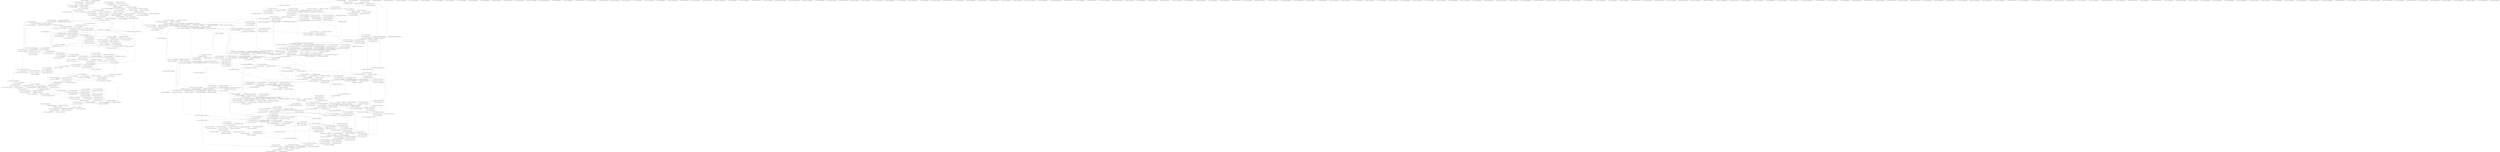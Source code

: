 digraph G {
    "10011011011110110101_17-37_COV:82_LEN:20" -> "001101101111011010100_19-39_COV:170_LEN:21";
    "11101100102000001110_103-123_COV:39_LEN:20" -> "110110010200000111001_104-125_COV:40_LEN:21";
    "101111011111110110121100111001_67-97_COV:9_LEN:30" -> "11101101211001110011_79-98_COV:23_LEN:20";
    "2110000111110100110200000_94-119_COV:32_LEN:25" -> "011111010011020000011001_100-125_COV:7_LEN:24";
    "2110000111110100110200000_94-119_COV:32_LEN:25" -> "0111110100110200000111_100-122_COV:27_LEN:22";
    "01110101110101110100_17-37_COV:6_LEN:20" -> "01110101110101110100_17-37_COV:6_LEN:20";
    "01100110110111101101_16-35_COV:6_LEN:20" -> "11001101101111011010_17-36_COV:99_LEN:20";
    "00101110101110110110000001101110_21-52_COV:14_LEN:32" -> "01101100000011011101_34-53_COV:28_LEN:20";
    "11011011100000110111_32-51_COV:449_LEN:20" -> "1011011100000110111111_33-54_COV:8_LEN:22";
    "11011011100000110111_32-51_COV:449_LEN:20" -> "10110111000001101110_33-52_COV:485_LEN:20";
    "11011011100000110111_32-51_COV:449_LEN:20" -> "10110111000001101111110_33-56_COV:6_LEN:23";
    "00000111110110011020_96-115_COV:17_LEN:20" -> "00001111101100110200_97-116_COV:246_LEN:20";
    "00000111110110011020_96-115_COV:17_LEN:20" -> "0000111110110011020000111001_97-125_COV:11_LEN:28";
    "11021100001111011001_91-111_COV:6_LEN:20" -> "102110000111101100110200000111_92-122_COV:21_LEN:30";
    "1101100101011110111101110111_44-71_COV:19_LEN:28" -> "10111101111011101111_53-72_COV:92_LEN:20";
    "01100111011110111101101111011111110110_46-85_COV:8_LEN:38" -> "110111101111111011011100111001_66-97_COV:17_LEN:30";
    "01100111011110111101101111011111110110_46-85_COV:8_LEN:38" -> "11011110111111101101_66-86_COV:70_LEN:20";
    "1110111012101010100000010010111011_49-83_COV:17_LEN:34" -> "010000001001011101111_64-85_COV:31_LEN:21";
    "11101110011011011110110_11-34_COV:6_LEN:23" -> "11100110110111101101_16-35_COV:80_LEN:20";
    "11101110011011011110110_11-34_COV:6_LEN:23" -> "1110011011011110110010001111101100_16-50_COV:8_LEN:34";
    "11010001100001111111_99-119_COV:93_LEN:20" -> "101000110000111111110111_100-125_COV:12_LEN:24";
    "11010001100001111111_99-119_COV:93_LEN:20" -> "10100011000011111111_100-120_COV:103_LEN:20";
    "100110211000011111011_88-108_COV:7_LEN:21" -> "01102110000111110110_90-109_COV:49_LEN:20";
    "100110211000011111011_88-108_COV:7_LEN:21" -> "011021100001111101110_90-110_COV:7_LEN:21";
    "0011100111010001100001111_90-116_COV:33_LEN:25" -> "0111010001100001111111_96-119_COV:21_LEN:22";
    "0011100111010001100001111_90-116_COV:33_LEN:25" -> "0111010001100001111011_96-119_COV:10_LEN:22";
    "00010010111011111111102110000111110110_70-109_COV:7_LEN:38" -> "11021100001111101101_90-111_COV:9_LEN:20";
    "00010010111011111111102110000111110110_70-109_COV:7_LEN:38" -> "11021100001111101100_90-110_COV:163_LEN:20";
    "010020102101010001100101_1-25_COV:7_LEN:24" -> "010020102101010001100101_1-25_COV:7_LEN:24";
    "01010100100001001011_60-79_COV:241_LEN:20" -> "1010100100001001011011111_61-86_COV:10_LEN:25";
    "01010100100001001011_60-79_COV:241_LEN:20" -> "10101001000010010111_61-80_COV:256_LEN:20";
    "11101101111011010100_20-39_COV:8_LEN:20" -> "11011011110110101000_21-40_COV:181_LEN:20";
    "002101010100100001001_56-76_COV:6_LEN:21" -> "21010101001000010010_58-77_COV:229_LEN:20";
    "10111012101000010000_51-72_COV:6_LEN:20" -> "10111012101000010000_51-72_COV:6_LEN:20";
    "1110111011020000111001_103-125_COV:7_LEN:22" -> "1110111011020000111001_103-125_COV:7_LEN:22";
    "00011011101110121010_43-62_COV:372_LEN:20" -> "00110111011101210101_44-63_COV:250_LEN:20";
    "00011011101110121010_43-62_COV:372_LEN:20" -> "001101110111012101011001_44-68_COV:10_LEN:24";
    "00011011101110121010_43-62_COV:372_LEN:20" -> "00110111011101210100_44-64_COV:96_LEN:20";
    "00011011101110121010_43-62_COV:372_LEN:20" -> "001101110111012101000100100001001011101_44-82_COV:10_LEN:39";
    "1101111011111021100001111_79-104_COV:7_LEN:25" -> "1101111011111021100001111_79-104_COV:7_LEN:25";
    "11100110110111101101_16-35_COV:80_LEN:20" -> "11001101101111011010_17-36_COV:99_LEN:20";
    "11000001101110111011010_39-62_COV:33_LEN:23" -> "00011011101110110100100_43-67_COV:6_LEN:23";
    "11000001101110111011010_39-62_COV:33_LEN:23" -> "00011011101110110101010010000100_43-75_COV:21_LEN:32";
    "00100001001011101111_66-85_COV:391_LEN:20" -> "010000100101110111111_67-88_COV:84_LEN:21";
    "00100001001011101111_66-85_COV:391_LEN:20" -> "0100001001011101111211_67-89_COV:20_LEN:22";
    "00100001001011101111_66-85_COV:391_LEN:20" -> "0100001001011101111011_67-89_COV:7_LEN:22";
    "00100001001011101111_66-85_COV:391_LEN:20" -> "0100001001011101111111_67-90_COV:6_LEN:22";
    "00100001001011101111_66-85_COV:391_LEN:20" -> "010000100101110111101111102_67-94_COV:9_LEN:27";
    "00100001001011101111_66-85_COV:391_LEN:20" -> "01000010010111011111_67-86_COV:278_LEN:20";
    "01110111012101010100_48-67_COV:227_LEN:20" -> "1110111012101010100000010010111011_49-83_COV:17_LEN:34";
    "01110111012101010100_48-67_COV:227_LEN:20" -> "11101110121010101001_49-68_COV:205_LEN:20";
    "001111101100111011110_39-59_COV:136_LEN:21" -> "11111011001110111101_41-60_COV:122_LEN:20";
    "001111101100111011110_39-59_COV:136_LEN:21" -> "111110110011101111011101110111_41-71_COV:10_LEN:30";
    "0111012101010100100010010111011_52-83_COV:16_LEN:31" -> "010010001001011101111_64-85_COV:33_LEN:21";
    "110001101110011011011110_7-31_COV:7_LEN:24" -> "11011100110110111101_12-32_COV:87_LEN:20";
    "11111110111101111111011_61-84_COV:6_LEN:23" -> "11101111011111110110_65-85_COV:86_LEN:20";
    "10011100111111000110_89-108_COV:6_LEN:20" -> "10011100111111000110_89-108_COV:6_LEN:20";
    "11100101110101110110_18-37_COV:290_LEN:20" -> "110010111010111011001100000110111011_19-54_COV:12_LEN:36";
    "11100101110101110110_18-37_COV:290_LEN:20" -> "11001011101011101101_19-38_COV:330_LEN:20";
    "11100101110101110110_18-37_COV:290_LEN:20" -> "110010111010111011011_19-40_COV:6_LEN:21";
    "10111011011100000110_29-48_COV:456_LEN:20" -> "01110110111000001101101110121010_30-62_COV:9_LEN:32";
    "10111011011100000110_29-48_COV:456_LEN:20" -> "01110110111000001101_30-49_COV:464_LEN:20";
    "11000011111011001102_95-114_COV:202_LEN:20" -> "10000111110110011020_96-115_COV:234_LEN:20";
    "10110011020000011100_105-124_COV:267_LEN:20" -> "01100110200000111001_106-125_COV:252_LEN:20";
    "10110011020000011100_105-124_COV:267_LEN:20" -> "01100110200000111000_106-125_COV:9_LEN:20";
    "101111111111211000011_80-102_COV:6_LEN:21" -> "101111111111211000011_80-102_COV:6_LEN:21";
    "00001001011101111111_69-88_COV:239_LEN:20" -> "00010010111011111111102110000111110110_70-109_COV:7_LEN:38";
    "00001001011101111111_69-88_COV:239_LEN:20" -> "00010010111011111110_70-89_COV:24_LEN:20";
    "00001001011101111111_69-88_COV:239_LEN:20" -> "00010010111011111111_70-89_COV:211_LEN:20";
    "10011101111001011011110110_8-34_COV:6_LEN:26" -> "10011101111001011011110110_8-34_COV:6_LEN:26";
    "011101110111111101101_64-86_COV:7_LEN:21" -> "011101110111111101101_64-86_COV:7_LEN:21";
    "10111111110110101100_72-91_COV:6_LEN:20" -> "10111111110110101100_72-91_COV:6_LEN:20";
    "101001001010010010111_59-80_COV:6_LEN:21" -> "101001001010010010111_59-80_COV:6_LEN:21";
    "1101110111011110111101110_57-82_COV:9_LEN:25" -> "0111011110111101110110_64-85_COV:34_LEN:22";
    "000110111011101211010100100001001011_43-79_COV:16_LEN:36" -> "1010100100001001011011111_61-86_COV:10_LEN:25";
    "000110111011101211010100100001001011_43-79_COV:16_LEN:36" -> "10101001000010010111_61-80_COV:256_LEN:20";
    "02110000111110110011_93-112_COV:186_LEN:20" -> "21100001111101100110_94-113_COV:210_LEN:20";
    "001101101111011010000_19-40_COV:30_LEN:21" -> "1101101111011010000111110110_21-49_COV:25_LEN:28";
    "001101101111011010000_19-40_COV:30_LEN:21" -> "11011011110110100000_21-41_COV:6_LEN:20";
    "1011110111011101111011_53-75_COV:6_LEN:22" -> "1011110111011101111011_53-75_COV:6_LEN:22";
    "1101111011110111011010111_52-76_COV:23_LEN:25" -> "101111011101101011111_58-78_COV:7_LEN:21";
    "1101111011110111011010111_52-76_COV:23_LEN:25" -> "1011110111011010111111101_58-83_COV:12_LEN:25";
    "10000100101110111111111021100001111101_68-107_COV:18_LEN:38" -> "11110211000011111011_88-108_COV:180_LEN:20";
    "11000001101110111012_39-58_COV:373_LEN:20" -> "10000011011101110121_40-59_COV:383_LEN:20";
    "010020101010100111010111010111011_1-36_COV:13_LEN:33" -> "011101011101011101101110_17-41_COV:46_LEN:24";
    "01101111010101000111_23-44_COV:6_LEN:20" -> "01101111010101000111_23-44_COV:6_LEN:20";
    "001000100101110111111111_66-92_COV:7_LEN:24" -> "0100101110111111111121100_72-98_COV:6_LEN:25";
    "001000100101110111111111_66-92_COV:7_LEN:24" -> "010010111011111111102_72-94_COV:55_LEN:21";
    "1011111000111011100110_1-23_COV:7_LEN:22" -> "1011111000111011100110_1-23_COV:7_LEN:22";
    "110101110100111000001_26-46_COV:40_LEN:21" -> "01011101001110000010111_28-51_COV:6_LEN:23";
    "110101110100111000001_26-46_COV:40_LEN:21" -> "010111010011100000110111011_28-54_COV:33_LEN:27";
    "10001100001111111110_102-122_COV:115_LEN:20" -> "0001100001111111110011_103-125_COV:8_LEN:22";
    "10001100001111111110_102-122_COV:115_LEN:20" -> "00011000011111111101_103-123_COV:117_LEN:20";
    "01102110000111110110_90-109_COV:49_LEN:20" -> "11021100001111101100_91-110_COV:60_LEN:20";
    "01102110000111110110_90-109_COV:49_LEN:20" -> "11021100001111101101_91-111_COV:6_LEN:20";
    "01110111002101010100_48-67_COV:6_LEN:20" -> "01110111002101010100_48-67_COV:6_LEN:20";
    "01111111111021100001_81-101_COV:139_LEN:20" -> "11111111110211000011_82-102_COV:125_LEN:20";
    "01111111111021100001_81-101_COV:139_LEN:20" -> "111111111102110000111101_82-107_COV:15_LEN:24";
    "0111011110111101110110_64-85_COV:34_LEN:22" -> "101111011110111011011110_67-90_COV:22_LEN:24";
    "0111011110111101110110_64-85_COV:34_LEN:22" -> "1011110111101110110111001110_67-95_COV:7_LEN:28";
    "1011111100111011100110_1-23_COV:43_LEN:22" -> "1111100111011100110110_4-26_COV:48_LEN:22";
    "101100001111101100110_92-113_COV:7_LEN:21" -> "11000011111011001102_95-114_COV:202_LEN:20";
    "101100001111101100110_92-113_COV:7_LEN:21" -> "1100001111101100110000000111001_95-125_COV:13_LEN:31";
    "00001111101100110200_97-116_COV:246_LEN:20" -> "00011111011001102000_98-117_COV:259_LEN:20";
    "101000110000111111110111_100-125_COV:8_LEN:24" -> "101000110000111111110111_100-125_COV:8_LEN:24";
    "0001111101100110100000_98-119_COV:6_LEN:22" -> "0001111101100110100000_98-119_COV:6_LEN:22";
    "0110110101010010000100_52-75_COV:6_LEN:22" -> "011010101001000010010_56-77_COV:25_LEN:21";
    "00011111011001102000_98-117_COV:259_LEN:20" -> "00111110110011020000_99-118_COV:254_LEN:20";
    "00011111011001102000_98-117_COV:259_LEN:20" -> "00111110110011020000111001_99-125_COV:10_LEN:26";
    "10110011101111011110_45-64_COV:104_LEN:20" -> "01100111011110111101101111011111110110_46-85_COV:8_LEN:38";
    "10110011101111011110_45-64_COV:104_LEN:20" -> "01100111011110111101_46-65_COV:98_LEN:20";
    "11101100110200000111_103-122_COV:253_LEN:20" -> "11011001102000001110_104-123_COV:276_LEN:20";
    "11101100110200000111_103-122_COV:253_LEN:20" -> "110110011020000011101_104-125_COV:11_LEN:21";
    "11011100000110111010_35-54_COV:50_LEN:20" -> "10111000001101110101_36-55_COV:43_LEN:20";
    "11011100000110111010_35-54_COV:50_LEN:20" -> "1011100000110111010012101010_36-64_COV:8_LEN:28";
    "00011011101110110101010010000100_43-75_COV:21_LEN:32" -> "011010101001000010010_56-77_COV:25_LEN:21";
    "10121010010010000100_55-75_COV:73_LEN:20" -> "0121010010010000100101_56-78_COV:89_LEN:22";
    "0111000111010111011011100_17-42_COV:11_LEN:25" -> "01110101110110111000_24-43_COV:423_LEN:20";
    "10011101110011011011_8-28_COV:80_LEN:20" -> "001110111001101101111_9-30_COV:75_LEN:21";
    "10011101110011011011_8-28_COV:80_LEN:20" -> "0011101110011011011101101010_9-38_COV:15_LEN:28";
    "1011110110101000111101100111011110111_25-62_COV:16_LEN:37" -> "11011001110111101110_43-64_COV:6_LEN:20";
    "1011110110101000111101100111011110111_25-62_COV:16_LEN:37" -> "11011001110111101111_43-63_COV:13_LEN:20";
    "1011101110111101110110_63-85_COV:6_LEN:22" -> "1011101110111101110110_63-85_COV:6_LEN:22";
    "100100100010010111011_61-83_COV:7_LEN:21" -> "0100100010010111011111111_64-89_COV:10_LEN:25";
    "11111112110000111110_85-106_COV:6_LEN:20" -> "11111112110000111110_85-106_COV:6_LEN:20";
    "101000001110010111010111_10-33_COV:7_LEN:24" -> "00011100101110101110_15-34_COV:273_LEN:20";
    "1011101210100100100010010111011_51-83_COV:8_LEN:31" -> "010010001001011101111_64-85_COV:33_LEN:21";
    "1101110000110111011101210_35-60_COV:15_LEN:25" -> "00001101110111012101_42-61_COV:375_LEN:20";
    "1101110000110111011101210_35-60_COV:15_LEN:25" -> "000011011101110121000101001000010010111_42-80_COV:10_LEN:39";
    "1101110000110111011101210_35-60_COV:15_LEN:25" -> "00001101110111012100101001000010010111_42-80_COV:7_LEN:38";
    "11011001102000001110_104-123_COV:276_LEN:20" -> "10110011020000011100_105-124_COV:267_LEN:20";
    "11011001102000001110_104-123_COV:276_LEN:20" -> "10110011020000011101_105-125_COV:12_LEN:20";
    "01110021010101001000_52-71_COV:6_LEN:20" -> "01110021010101001000_52-71_COV:6_LEN:20";
    "1000111001011101011011_14-36_COV:26_LEN:22" -> "011100101110101101101_17-38_COV:33_LEN:21";
    "001011101011010011100000_21-45_COV:6_LEN:24" -> "001011101011010011100000_21-45_COV:6_LEN:24";
    "11101101111001110011101000110000111111_79-118_COV:16_LEN:38" -> "11010001100001111111_99-119_COV:93_LEN:20";
    "11101101111001110011101000110000111111_79-118_COV:16_LEN:38" -> "11010001100001111110110111_99-125_COV:30_LEN:26";
    "010111011011100000100111011101210101010_28-66_COV:14_LEN:39" -> "01110111012101010100_48-67_COV:227_LEN:20";
    "10121010101001000010_55-74_COV:188_LEN:20" -> "012101010100100001001_56-76_COV:226_LEN:21";
    "01110001011011110110_14-34_COV:6_LEN:20" -> "01110001011011110110_14-34_COV:6_LEN:20";
    "1101102110000111110110_87-109_COV:11_LEN:22" -> "11021100001111101101_90-111_COV:9_LEN:20";
    "1101102110000111110110_87-109_COV:11_LEN:22" -> "11021100001111101100_90-110_COV:163_LEN:20";
    "10101001110011111010_10-30_COV:6_LEN:20" -> "10101001110011111010_10-30_COV:6_LEN:20";
    "10111111111102110000_80-100_COV:146_LEN:20" -> "01111111111021100001_81-101_COV:139_LEN:20";
    "10111111111102110000_80-100_COV:146_LEN:20" -> "01111111111021100001111011001102000001_81-120_COV:11_LEN:38";
    "10000111110110011020_96-115_COV:234_LEN:20" -> "00001111101100110200_97-116_COV:246_LEN:20";
    "10000111110110011020_96-115_COV:234_LEN:20" -> "0000111110110011020000111001_97-125_COV:11_LEN:28";
    "01002010101010001100_1-22_COV:7_LEN:20" -> "01002010101010001100_1-22_COV:7_LEN:20";
    "10111111011101110011_1-22_COV:6_LEN:20" -> "10111111011101110011_1-22_COV:6_LEN:20";
    "010020101010100111001_1-23_COV:50_LEN:21" -> "002010101010011100101_3-25_COV:56_LEN:21";
    "110111101111011101110111_52-76_COV:8_LEN:24" -> "110111101111011101110111_52-76_COV:8_LEN:24";
    "111112110000111110110011_87-112_COV:8_LEN:24" -> "21100001111101100110_94-113_COV:210_LEN:20";
    "0010111010110110110000001101110_21-52_COV:8_LEN:31" -> "01101100000011011101_34-53_COV:28_LEN:20";
    "00111011100110110111_9-29_COV:6_LEN:20" -> "00111011100110110111_9-29_COV:6_LEN:20";
    "11012101010100100000001011101_54-82_COV:17_LEN:29" -> "01001000000010111011111111110_64-93_COV:20_LEN:29";
    "00011100011111111101_103-123_COV:6_LEN:20" -> "00011100011111111101_103-123_COV:6_LEN:20";
    "111101000110000111111_97-118_COV:91_LEN:21" -> "11010001100001111111_99-119_COV:93_LEN:20";
    "111101000110000111111_97-118_COV:91_LEN:21" -> "11010001100001111110110111_99-125_COV:30_LEN:26";
    "10111101101010001111_25-44_COV:152_LEN:20" -> "01111011010100011111_26-45_COV:168_LEN:20";
    "00100010010111011111111_66-89_COV:19_LEN:23" -> "00100101110111111111_70-90_COV:13_LEN:20";
    "00100010010111011111111_66-89_COV:19_LEN:23" -> "00100101110111111110_70-90_COV:6_LEN:20";
    "10101000111001011101_10-29_COV:270_LEN:20" -> "010100011100101110101_11-31_COV:284_LEN:21";
    "111100111011001101101111011010_5-36_COV:10_LEN:30" -> "10011011011110110101_17-37_COV:82_LEN:20";
    "111100111011001101101111011010_5-36_COV:10_LEN:30" -> "10011011011110110100_17-38_COV:12_LEN:20";
    "00001011101101210101_42-63_COV:6_LEN:20" -> "00001011101101210101_42-63_COV:6_LEN:20";
    "00011100101101011101101110000_15-44_COV:6_LEN:29" -> "11010111011011100000_26-45_COV:442_LEN:20";
    "110001100001111111110_99-122_COV:7_LEN:21" -> "0001100001111111110011_103-125_COV:8_LEN:22";
    "110001100001111111110_99-122_COV:7_LEN:21" -> "00011000011111111101_103-123_COV:117_LEN:20";
    "1011010010000100101110_59-81_COV:6_LEN:22" -> "10100100001001011101_63-83_COV:14_LEN:20";
    "1011010010000100101110_59-81_COV:6_LEN:22" -> "10100100001001011101_63-82_COV:260_LEN:20";
    "012101010100100010010111011_56-83_COV:10_LEN:27" -> "010010001001011101111111111_64-92_COV:18_LEN:27";
    "1011110111011110111101110_58-82_COV:23_LEN:25" -> "0111011110111101110110_64-85_COV:34_LEN:22";
    "011010101001000010010_56-77_COV:25_LEN:21" -> "10101010010000100101_59-78_COV:259_LEN:20";
    "011010101001000010010_56-77_COV:25_LEN:21" -> "101010100100001001011011_59-83_COV:17_LEN:24";
    "02110000111110110010200000_93-119_COV:34_LEN:26" -> "011111011001020000011001_100-125_COV:6_LEN:24";
    "02110000111110110010200000_93-119_COV:34_LEN:26" -> "0111110110010200000111_100-122_COV:31_LEN:22";
    "00110111011101210101_44-63_COV:250_LEN:20" -> "011011101110121010111001000010010111011_45-83_COV:13_LEN:39";
    "00110111011101210101_44-63_COV:250_LEN:20" -> "01101110111012101010_45-64_COV:236_LEN:20";
    "11100111101000110000_92-112_COV:111_LEN:20" -> "11001111010001100001_93-113_COV:121_LEN:20";
    "11100111101000110000_92-112_COV:111_LEN:20" -> "11001111010001100001_93-114_COV:6_LEN:20";
    "00111001011101011101_16-35_COV:264_LEN:20" -> "01110010111010111011_17-36_COV:323_LEN:20";
    "00111001011101011101_16-35_COV:264_LEN:20" -> "0111001011101011101001110000_17-44_COV:23_LEN:28";
    "00111001011101011101_16-35_COV:264_LEN:20" -> "011100101110101110101110000011011101_17-53_COV:8_LEN:36";
    "11101000111011110111_43-62_COV:6_LEN:20" -> "11101000111011110111_43-62_COV:6_LEN:20";
    "11001111010001100001_93-113_COV:121_LEN:20" -> "1001111010001100001111_94-117_COV:6_LEN:22";
    "11001111010001100001_93-113_COV:121_LEN:20" -> "10011110100011000011_94-114_COV:124_LEN:20";
    "0100201011010100011001011101_1-29_COV:6_LEN:28" -> "10101000110010111010111011_10-36_COV:36_LEN:26";
    "110010111010111011001100000110111011_19-54_COV:12_LEN:36" -> "1001100000110111011101_36-57_COV:12_LEN:22";
    "110010111010111011001100000110111011_19-54_COV:12_LEN:36" -> "1001100000110111011012_36-58_COV:8_LEN:22";
    "00110000111111111011_104-124_COV:117_LEN:20" -> "01100001111111110110_105-125_COV:9_LEN:20";
    "00110000111111111011_104-124_COV:117_LEN:20" -> "01100001111111110111_105-125_COV:106_LEN:20";
    "00100011111011001110_34-54_COV:6_LEN:20" -> "01000111110110011101_36-55_COV:141_LEN:20";
    "00100011111011001110_34-54_COV:6_LEN:20" -> "01000111110110011101110111101110111101_36-74_COV:16_LEN:38";
    "111011121100001111101_87-107_COV:6_LEN:21" -> "111011121100001111101_87-107_COV:6_LEN:21";
    "00111001011101011101011100000110111011_16-54_COV:17_LEN:38" -> "1011100000110111011121_36-59_COV:6_LEN:22";
    "00111001011101011101011100000110111011_16-54_COV:17_LEN:38" -> "10111000001101110111_36-55_COV:398_LEN:20";
    "00111001011101011101011100000110111011_16-54_COV:17_LEN:38" -> "10111000001101110110_36-56_COV:79_LEN:20";
    "00111001011101011101011100000110111011_16-54_COV:17_LEN:38" -> "101110000011011101100121010_36-62_COV:7_LEN:27";
    "01001000010010111011_64-83_COV:362_LEN:20" -> "100100001001011101101_65-85_COV:6_LEN:21";
    "01001000010010111011_64-83_COV:362_LEN:20" -> "10010000100101110111_65-84_COV:369_LEN:20";
    "100011101011101011011011100_14-42_COV:10_LEN:27" -> "10111010110110111000001101110_23-52_COV:50_LEN:29";
    "00001101110111012101_42-61_COV:375_LEN:20" -> "00011011101110121010_43-62_COV:372_LEN:20";
    "010020101101010001110_1-21_COV:39_LEN:21" -> "00201011010100011101011101_3-29_COV:8_LEN:26";
    "010020101101010001110_1-21_COV:39_LEN:21" -> "00201011010100011100101110_3-28_COV:37_LEN:26";
    "00111110110011020000_99-118_COV:254_LEN:20" -> "01111101100110200000_100-119_COV:250_LEN:20";
    "00111110110011020000_99-118_COV:254_LEN:20" -> "0111110110011020000111001_100-125_COV:18_LEN:25";
    "0100100001000111011111111110_64-93_COV:7_LEN:28" -> "0100100001000111011111111110_64-93_COV:7_LEN:28";
    "11011011110011100111_80-99_COV:69_LEN:20" -> "1011011110011100111101000_81-105_COV:61_LEN:25";
    "11011011110011100111_80-99_COV:69_LEN:20" -> "10110111100111001110100011000011111111_81-120_COV:9_LEN:38";
    "01001011101111111111_72-92_COV:170_LEN:20" -> "100101110111111111112110000111110110011_73-112_COV:12_LEN:39";
    "01001011101111111111_72-92_COV:170_LEN:20" -> "10010111011111111110_73-93_COV:168_LEN:20";
    "10111101001110111100_1-20_COV:6_LEN:20" -> "10111101001110111100_1-20_COV:6_LEN:20";
    "00010010111011111110110211000011111_70-105_COV:14_LEN:35" -> "1110110211000011111011_87-108_COV:47_LEN:22";
    "111011110011010111101101_11-35_COV:6_LEN:24" -> "111011110011010111101101_11-35_COV:6_LEN:24";
    "00101110101110110110000011011101110121_21-59_COV:7_LEN:38" -> "00000110111011101210_41-60_COV:374_LEN:20";
    "00101110101110110110000011011101110121_21-59_COV:7_LEN:38" -> "000001101110111012110_41-62_COV:33_LEN:21";
    "11111021100001111101_87-107_COV:129_LEN:20" -> "11110211000011111011_88-108_COV:180_LEN:20";
    "0100201011010100111001011101_1-29_COV:12_LEN:28" -> "101010011100101110101_10-31_COV:87_LEN:21";
    "101010011100101110101_10-31_COV:87_LEN:21" -> "10100111001011101011011_12-36_COV:9_LEN:23";
    "101010011100101110101_10-31_COV:87_LEN:21" -> "10100111001011101011_12-32_COV:79_LEN:20";
    "0020101011000111001011_3-26_COV:6_LEN:22" -> "0020101011000111001011_3-26_COV:6_LEN:22";
    "00100100001001011101_62-83_COV:6_LEN:20" -> "0100100001001011101111111110211000011_64-102_COV:12_LEN:37";
    "00010010111011112111102110000111110_70-106_COV:9_LEN:35" -> "21111021100001111101_87-107_COV:31_LEN:20";
    "0101110111111111102010000111110_75-106_COV:11_LEN:31" -> "11111020100001111101100_87-110_COV:14_LEN:23";
    "10110001110101110101_10-31_COV:6_LEN:20" -> "10110001110101110101_10-31_COV:6_LEN:20";
    "1000010010111011111211_68-89_COV:25_LEN:22" -> "00100101110111112111102110000111110_71-106_COV:23_LEN:35";
    "1000010010111011111211_68-89_COV:25_LEN:22" -> "00100101110111112110_71-90_COV:6_LEN:20";
    "110110121100111001111010001_80-106_COV:12_LEN:27" -> "1100111001111010001000_88-109_COV:10_LEN:22";
    "110110121100111001111010001_80-106_COV:12_LEN:27" -> "110011100111101000110_88-108_COV:112_LEN:21";
    "11110211000011111011_88-108_COV:180_LEN:20" -> "11102110000111110110_89-109_COV:155_LEN:20";
    "11110211000011111011_88-108_COV:180_LEN:20" -> "111021100001111101110_89-110_COV:30_LEN:21";
    "010101010001110010101010111011011100000_6-45_COV:10_LEN:39" -> "101011101101110000010111011101_27-57_COV:8_LEN:30";
    "010101010001110010101010111011011100000_6-45_COV:10_LEN:39" -> "10101110110111000001_27-46_COV:493_LEN:20";
    "010020100101000111001011101_1-29_COV:7_LEN:27" -> "010100011100101110101_11-31_COV:284_LEN:21";
    "01110011110100011000_91-111_COV:102_LEN:20" -> "11100111101000110000_92-112_COV:111_LEN:20";
    "101111011110111011011110_67-90_COV:22_LEN:24" -> "101111011101101111011110_72-95_COV:6_LEN:24";
    "101111011110111011011110_67-90_COV:22_LEN:24" -> "10111101110110111100111001_72-97_COV:23_LEN:26";
    "1011101010110111000001101110_23-52_COV:9_LEN:28" -> "0110111000001101110110_34-56_COV:7_LEN:22";
    "1011101010110111000001101110_23-52_COV:9_LEN:28" -> "01101110000011011101_34-53_COV:514_LEN:20";
    "1011101010110111000001101110_23-52_COV:9_LEN:28" -> "01101110000011011100110121010_34-62_COV:9_LEN:29";
    "10101010001110010111_7-27_COV:161_LEN:20" -> "01010100011100101110_8-28_COV:193_LEN:20";
    "1110011100110101000110000111_87-115_COV:7_LEN:28" -> "1110011100110101000110000111_87-115_COV:7_LEN:28";
    "011101011101011011011100_17-42_COV:9_LEN:24" -> "1011101011011011100000110111_23-51_COV:44_LEN:28";
    "01001000010010101011111111110211000_64-99_COV:14_LEN:35" -> "10111111111102110000_80-100_COV:146_LEN:20";
    "11012101010100100001_54-73_COV:184_LEN:20" -> "10121010101001000010_55-74_COV:188_LEN:20";
    "11012101010100100001_54-73_COV:184_LEN:20" -> "1012101010100100001101011101_55-82_COV:12_LEN:28";
    "211000011111011101020000011_94-121_COV:8_LEN:27" -> "211000011111011101020000011_94-121_COV:8_LEN:27";
    "1011101011011011100000110111_23-51_COV:44_LEN:28" -> "1011011100000110111111_33-54_COV:8_LEN:22";
    "1011101011011011100000110111_23-51_COV:44_LEN:28" -> "10110111000001101110_33-52_COV:485_LEN:20";
    "1011101011011011100000110111_23-51_COV:44_LEN:28" -> "10110111000001101111110_33-56_COV:6_LEN:23";
    "101000110000111111110111_100-125_COV:6_LEN:24" -> "101000110000111111110111_100-125_COV:6_LEN:24";
    "1021100001101101100110200000111_92-122_COV:7_LEN:31" -> "11011001102000001110_104-123_COV:276_LEN:20";
    "1021100001101101100110200000111_92-122_COV:7_LEN:31" -> "110110011020000011101_104-125_COV:11_LEN:21";
    "11021100001111101101_90-111_COV:9_LEN:20" -> "102110000111110110110200000111001_92-125_COV:18_LEN:33";
    "11010100011111011001_32-51_COV:164_LEN:20" -> "10101000111110110011011110111_33-62_COV:10_LEN:29";
    "11010100011111011001_32-51_COV:164_LEN:20" -> "1010100011111011001010_33-54_COV:26_LEN:22";
    "11010100011111011001_32-51_COV:164_LEN:20" -> "10101000111110110011_33-52_COV:139_LEN:20";
    "00001101110110121010_42-62_COV:74_LEN:20" -> "0001101110110121010010010000100_43-75_COV:12_LEN:31";
    "00001101110110121010_42-62_COV:74_LEN:20" -> "00011011101101210101_43-63_COV:52_LEN:20";
    "2110010111110111011020_94-115_COV:6_LEN:22" -> "2110010111110111011020_94-115_COV:6_LEN:22";
    "00020101010100011100_1-22_COV:14_LEN:20" -> "002010101010001110001_3-25_COV:7_LEN:21";
    "00020101010100011100_1-22_COV:14_LEN:20" -> "002010101010001110010_3-24_COV:175_LEN:21";
    "10110111000001101110_33-52_COV:485_LEN:20" -> "0110111000001101110110_34-56_COV:7_LEN:22";
    "10110111000001101110_33-52_COV:485_LEN:20" -> "01101110000011011101_34-53_COV:514_LEN:20";
    "10110111000001101110_33-52_COV:485_LEN:20" -> "01101110000011011100110121010_34-62_COV:9_LEN:29";
    "10101110111110000011011101110_27-56_COV:36_LEN:29" -> "1110000011011101110021010101_38-65_COV:6_LEN:28";
    "10101110111110000011011101110_27-56_COV:36_LEN:29" -> "11100000110111011101_38-57_COV:427_LEN:20";
    "10101110111110000011011101110_27-56_COV:36_LEN:29" -> "1110000011011101110210101_38-63_COV:6_LEN:25";
    "011101101210100100100_48-70_COV:6_LEN:21" -> "011101101210100100100_48-70_COV:6_LEN:21";
    "011100000110111010101_37-57_COV:42_LEN:21" -> "110000011011101010121010_39-62_COV:33_LEN:24";
    "011100000110111010101_37-57_COV:42_LEN:21" -> "1100000110111010101101_39-61_COV:7_LEN:22";
    "21010101000000010010_58-77_COV:6_LEN:20" -> "21010101000000010010_58-77_COV:6_LEN:20";
    "1101101111011010000111110110_21-49_COV:25_LEN:28" -> "101101000011111011001_30-51_COV:34_LEN:21";
    "010000100101110111111_67-88_COV:84_LEN:21" -> "00001001011101111110_69-89_COV:8_LEN:20";
    "010000100101110111111_67-88_COV:84_LEN:21" -> "00001001011101111111_69-89_COV:83_LEN:20";
    "0121010010010000100101_56-78_COV:89_LEN:22" -> "10100100100001001010101_59-82_COV:9_LEN:23";
    "0121010010010000100101_56-78_COV:89_LEN:22" -> "101001001000010010111_59-80_COV:90_LEN:21";
    "102110000111101100110200000111_92-122_COV:21_LEN:30" -> "11011001102000001110_104-123_COV:276_LEN:20";
    "102110000111101100110200000111_92-122_COV:21_LEN:30" -> "110110011020000011101_104-125_COV:11_LEN:21";
    "0011101111001011011110110101000_9-40_COV:8_LEN:31" -> "101101111011010100001111011001110111101_22-60_COV:13_LEN:39";
    "0011101111001011011110110101000_9-40_COV:8_LEN:31" -> "10110111101101010001111011001110111101_22-60_COV:15_LEN:38";
    "0011101111001011011110110101000_9-40_COV:8_LEN:31" -> "10110111101101010001_22-41_COV:173_LEN:20";
    "01010000111110110011_31-52_COV:6_LEN:20" -> "01010000111110110011_31-52_COV:6_LEN:20";
    "10111000001101110101_36-55_COV:43_LEN:20" -> "011100000110111010101_37-57_COV:42_LEN:21";
    "10111000001101110101_36-55_COV:43_LEN:20" -> "01110000011011101011110111_37-62_COV:6_LEN:26";
    "10111101110110111100111001_72-97_COV:23_LEN:26" -> "11101101111001110011101000110000111111_79-118_COV:16_LEN:38";
    "10111101110110111100111001_72-97_COV:23_LEN:26" -> "11101101111001110011_79-98_COV:104_LEN:20";
    "1011111110110111101111001_72-97_COV:7_LEN:25" -> "11101101111011110011110100011000_79-111_COV:8_LEN:32";
    "01101111011010100011110110011101111011_23-61_COV:12_LEN:38" -> "11101100111011110111_43-62_COV:133_LEN:20";
    "0101001011101011101101_17-38_COV:7_LEN:22" -> "1001011101011101101010_20-41_COV:10_LEN:22";
    "0101001011101011101101_17-38_COV:7_LEN:22" -> "10010111010111011011_20-39_COV:344_LEN:20";
    "01110111100110110111101_10-32_COV:83_LEN:23" -> "011110011011011110101010_14-38_COV:16_LEN:24";
    "01110111100110110111101_10-32_COV:83_LEN:23" -> "011110011011011110110_14-34_COV:78_LEN:21";
    "0101010001100010111010111011011_8-39_COV:11_LEN:31" -> "00101110101110110110000001101110_21-52_COV:14_LEN:32";
    "0101010001100010111010111011011_8-39_COV:11_LEN:31" -> "00101110101110110110000011011101110121_21-59_COV:7_LEN:38";
    "0101010001100010111010111011011_8-39_COV:11_LEN:31" -> "00101110101110110111_21-40_COV:357_LEN:20";
    "01001000100101110111_64-85_COV:6_LEN:20" -> "01001000100101110111_64-85_COV:6_LEN:20";
    "11100111001111010001_87-106_COV:95_LEN:20" -> "1100111001111010001000_88-109_COV:10_LEN:22";
    "11100111001111010001_87-106_COV:95_LEN:20" -> "110011100111101000110_88-108_COV:112_LEN:21";
    "1000111010111010111011_14-36_COV:7_LEN:22" -> "1000111010111010111011_14-36_COV:7_LEN:22";
    "1110001110110111000001_25-46_COV:6_LEN:22" -> "1110001110110111000001_25-46_COV:6_LEN:22";
    "11101110111111101101_65-86_COV:6_LEN:20" -> "11101110111111101101_65-86_COV:6_LEN:20";
    "10001111101100110200_96-116_COV:6_LEN:20" -> "00011111011001102000_98-117_COV:259_LEN:20";
    "11011010100011111011_29-48_COV:147_LEN:20" -> "101101010001111101100_30-50_COV:186_LEN:21";
    "01110010111010111011_17-36_COV:323_LEN:20" -> "11100101110101110110_18-37_COV:290_LEN:20";
    "01110010111010111011_17-36_COV:323_LEN:20" -> "1110010111010111011111000001_18-46_COV:33_LEN:28";
    "01110010111010111011_17-36_COV:323_LEN:20" -> "111001011101011101111110000011011101110_18-56_COV:13_LEN:39";
    "10001111101100111011_37-56_COV:135_LEN:20" -> "00011111011001110111_38-57_COV:146_LEN:20";
    "10001111101100111011_37-56_COV:135_LEN:20" -> "000111110110011101110_38-59_COV:6_LEN:21";
    "010111010111011011100001_22-46_COV:22_LEN:24" -> "101011101101110000110111011_27-54_COV:31_LEN:27";
    "21100001111101100110_94-113_COV:210_LEN:20" -> "11000011111011001102_95-114_COV:202_LEN:20";
    "21100001111101100110_94-113_COV:210_LEN:20" -> "1100001111101100110000000111001_95-125_COV:13_LEN:31";
    "11100000110111111101_38-57_COV:7_LEN:20" -> "11100000110111111101_38-57_COV:7_LEN:20";
    "10011110100011000011_94-114_COV:124_LEN:20" -> "001111010001100001101111110111_95-125_COV:12_LEN:30";
    "10011110100011000011_94-114_COV:124_LEN:20" -> "00111101000110000111_95-115_COV:113_LEN:20";
    "111110210000111110110011020_87-115_COV:6_LEN:27" -> "00001111101100110200_97-116_COV:246_LEN:20";
    "111110210000111110110011020_87-115_COV:6_LEN:27" -> "0000111110110011020000111001_97-125_COV:11_LEN:28";
    "110111001011011110110_12-34_COV:6_LEN:21" -> "110111001011011110110_12-34_COV:6_LEN:21";
    "001101110101012101001001000010_44-74_COV:10_LEN:30" -> "10121010010010000100_55-75_COV:73_LEN:20";
    "110211000011110111011020000011_90-121_COV:10_LEN:30" -> "11101110110200000111001_103-125_COV:58_LEN:23";
    "11021100001111101100_90-110_COV:163_LEN:20" -> "102110000111110110010200000111001_92-125_COV:18_LEN:33";
    "11021100001111101100_90-110_COV:163_LEN:20" -> "10211000011111011001_92-111_COV:208_LEN:20";
    "011111111102110000111101_81-107_COV:6_LEN:24" -> "111110211000011110110011020000011_87-121_COV:24_LEN:33";
    "00001111001001102000_97-117_COV:7_LEN:20" -> "00001111001001102000_97-117_COV:7_LEN:20";
    "011101011101011101101110_17-41_COV:46_LEN:24" -> "10111010111011011100001101110111012101_23-61_COV:7_LEN:38";
    "011101011101011101101110_17-41_COV:46_LEN:24" -> "10111010111011011100_23-42_COV:402_LEN:20";
    "10111012101001001000_51-71_COV:79_LEN:20" -> "011101210100100100010010111011_52-83_COV:9_LEN:30";
    "10111012101001001000_51-71_COV:79_LEN:20" -> "01110121010010010000_52-72_COV:79_LEN:20";
    "110111012101010100100_50-70_COV:201_LEN:21" -> "0111012101010100100010010111011_52-83_COV:16_LEN:31";
    "110111012101010100100_50-70_COV:201_LEN:21" -> "011101210101010010000_52-72_COV:197_LEN:21";
    "211000011111011101102_94-114_COV:45_LEN:21" -> "100001111101110110200000_96-119_COV:58_LEN:24";
    "11011010000111101100_29-50_COV:6_LEN:20" -> "11011010000111101100_29-50_COV:6_LEN:20";
    "11100000110111011101_38-57_COV:427_LEN:20" -> "11000001101110111011010_39-62_COV:33_LEN:23";
    "11100000110111011101_38-57_COV:427_LEN:20" -> "11000001101110111012_39-58_COV:373_LEN:20";
    "11100000110111011101_38-57_COV:427_LEN:20" -> "110000011011101110101010_39-62_COV:28_LEN:24";
    "111101101110001110011_78-98_COV:8_LEN:21" -> "111101101110001110011_78-98_COV:8_LEN:21";
    "0001101110110121010010010000100_43-75_COV:12_LEN:31" -> "0121010010010000100101_56-78_COV:89_LEN:22";
    "11110211000011101011_88-108_COV:6_LEN:20" -> "11110211000011101011_88-108_COV:6_LEN:20";
    "0100201010101000110010111010111011_1-36_COV:11_LEN:34" -> "0110010111010111011011_17-39_COV:15_LEN:22";
    "11011110011001111010001100001_83-113_COV:8_LEN:29" -> "1001111010001100001111_94-117_COV:6_LEN:22";
    "11011110011001111010001100001_83-113_COV:8_LEN:29" -> "10011110100011000011_94-114_COV:124_LEN:20";
    "110110121100111001110100011_80-107_COV:7_LEN:27" -> "110011100111010001100_88-109_COV:35_LEN:21";
    "0101010100110010111010111011_6-36_COV:7_LEN:28" -> "0110010111010111011011_17-39_COV:15_LEN:22";
    "0010001001011101111111_66-88_COV:7_LEN:22" -> "00010010111011111111102110000111110110_70-109_COV:7_LEN:38";
    "0010001001011101111111_66-88_COV:7_LEN:22" -> "00010010111011111110_70-89_COV:24_LEN:20";
    "0010001001011101111111_66-88_COV:7_LEN:22" -> "00010010111011111111_70-89_COV:211_LEN:20";
    "011110001011011110110101000_14-40_COV:11_LEN:27" -> "101101111011010100001111011001110111101_22-60_COV:13_LEN:39";
    "011110001011011110110101000_14-40_COV:11_LEN:27" -> "10110111101101010001111011001110111101_22-60_COV:15_LEN:38";
    "011110001011011110110101000_14-40_COV:11_LEN:27" -> "10110111101101010001_22-41_COV:173_LEN:20";
    "0110111011101210100100100_45-70_COV:86_LEN:25" -> "1011101210100100100010010111011_51-83_COV:8_LEN:31";
    "0110111011101210100100100_45-70_COV:86_LEN:25" -> "10111012101001001000_51-71_COV:79_LEN:20";
    "00110110111011010000_19-40_COV:6_LEN:20" -> "00110110111011010000_19-40_COV:6_LEN:20";
    "001101110110121010101001000010_44-74_COV:39_LEN:30" -> "012101010100100001001_56-76_COV:226_LEN:21";
    "11010111011011100000_26-45_COV:442_LEN:20" -> "101011101101110000010111011101_27-57_COV:8_LEN:30";
    "11010111011011100000_26-45_COV:442_LEN:20" -> "10101110110111000001_27-46_COV:493_LEN:20";
    "1110010111010111011111000001_18-46_COV:33_LEN:28" -> "10101110111110000011011101110_27-56_COV:36_LEN:29";
    "1110010111010111011111000001_18-46_COV:33_LEN:28" -> "10101110111110000010_27-48_COV:6_LEN:20";
    "111001001102000001100_103-124_COV:6_LEN:21" -> "111001001102000001100_103-124_COV:6_LEN:21";
    "001101101111010101000111110110011_19-52_COV:30_LEN:33" -> "010100011111011001110_34-54_COV:158_LEN:21";
    "101110111111110110211000011111_76-105_COV:29_LEN:30" -> "1110110211000011111011_87-108_COV:47_LEN:22";
    "10111101111011101111_53-72_COV:92_LEN:20" -> "011110111101110111101_54-74_COV:87_LEN:21";
    "10111101111011101111_53-72_COV:92_LEN:20" -> "0111101111011101111111_54-76_COV:7_LEN:22";
    "10100111001111101011_12-32_COV:6_LEN:20" -> "10100111001111101011_12-32_COV:6_LEN:20";
    "00100101110111111110_71-90_COV:46_LEN:20" -> "01001011101111111101102_72-94_COV:41_LEN:23";
    "00100101110111111110_71-90_COV:46_LEN:20" -> "010010111011111111001_72-92_COV:9_LEN:21";
    "0110010111010111011011_17-39_COV:15_LEN:22" -> "00101110101110110110000001101110_21-52_COV:14_LEN:32";
    "0110010111010111011011_17-39_COV:15_LEN:22" -> "00101110101110110110000011011101110121_21-59_COV:7_LEN:38";
    "0110010111010111011011_17-39_COV:15_LEN:22" -> "00101110101110110111_21-40_COV:357_LEN:20";
    "1110110011011110111011101111_43-72_COV:6_LEN:28" -> "10111101110111011110111_53-76_COV:38_LEN:23";
    "000110111011101211001001000010010111_43-80_COV:9_LEN:36" -> "10010010000100101110_61-81_COV:93_LEN:20";
    "10100011001001111111_100-119_COV:27_LEN:20" -> "0100011001001111111110111_101-125_COV:23_LEN:25";
    "10100011001001111111_100-119_COV:27_LEN:20" -> "0100011001001111111101_101-123_COV:6_LEN:22";
    "100101110111111111112110000111110110011_73-112_COV:12_LEN:39" -> "21100001111101100110_94-113_COV:210_LEN:20";
    "100100100001001011011_61-83_COV:6_LEN:21" -> "0100100001001011011111111_64-89_COV:19_LEN:25";
    "111101100111001110011_78-98_COV:6_LEN:21" -> "111101100111001110011_78-98_COV:6_LEN:21";
    "000000100101110111111_66-87_COV:17_LEN:21" -> "00001001011101111111_69-88_COV:239_LEN:20";
    "1011010100011101011001110111_30-57_COV:6_LEN:28" -> "1011010100011101011001110111_30-57_COV:6_LEN:28";
    "110111011110111111110_61-82_COV:7_LEN:21" -> "011101111011111111011011110011100_64-96_COV:12_LEN:33";
    "1100011100111101000110_87-108_COV:10_LEN:22" -> "00111001111010001100_90-109_COV:126_LEN:20";
    "10111011101210101010100001001011101111_47-85_COV:8_LEN:38" -> "010000100101110111111_67-88_COV:84_LEN:21";
    "10111011101210101010100001001011101111_47-85_COV:8_LEN:38" -> "0100001001011101111211_67-89_COV:20_LEN:22";
    "10111011101210101010100001001011101111_47-85_COV:8_LEN:38" -> "0100001001011101111011_67-89_COV:7_LEN:22";
    "10111011101210101010100001001011101111_47-85_COV:8_LEN:38" -> "0100001001011101111111_67-90_COV:6_LEN:22";
    "10111011101210101010100001001011101111_47-85_COV:8_LEN:38" -> "010000100101110111101111102_67-94_COV:9_LEN:27";
    "10111011101210101010100001001011101111_47-85_COV:8_LEN:38" -> "01000010010111011111_67-86_COV:278_LEN:20";
    "1100101110101111110111_19-40_COV:6_LEN:22" -> "1100101110101111110111_19-40_COV:6_LEN:22";
    "011100101110101101101_17-38_COV:33_LEN:21" -> "11001011101011011011100_19-42_COV:36_LEN:23";
    "1021100001111100110110200000_92-119_COV:6_LEN:28" -> "1021100001111100110110200000_92-119_COV:6_LEN:28";
    "000010010110011111111_69-89_COV:6_LEN:21" -> "000010010110011111111_69-89_COV:6_LEN:21";
    "111101101010001111101_27-47_COV:161_LEN:21" -> "11011010100011111011_29-48_COV:147_LEN:20";
    "111101101010001111101_27-47_COV:161_LEN:21" -> "1101101010001111101001110111101111011_29-66_COV:10_LEN:37";
    "1101111021100001111101_85-107_COV:6_LEN:22" -> "11110211000011111011_88-108_COV:180_LEN:20";
    "11101100111011110111_43-62_COV:133_LEN:20" -> "11011001110111101110_44-64_COV:43_LEN:20";
    "11101100111011110111_43-62_COV:133_LEN:20" -> "11011001110111101111_44-63_COV:95_LEN:20";
    "10111001101101111011010_13-36_COV:75_LEN:23" -> "10011011011110110101_17-37_COV:82_LEN:20";
    "10111001101101111011010_13-36_COV:75_LEN:23" -> "10011011011110110100_17-38_COV:12_LEN:20";
    "0100101110111111111102_72-94_COV:6_LEN:22" -> "0100101110111111111102_72-94_COV:6_LEN:22";
    "0111011101101001001000_48-71_COV:6_LEN:22" -> "0111011101101001001000_48-71_COV:6_LEN:22";
    "0010111011111111021100001_74-101_COV:6_LEN:25" -> "0010111011111111021100001_74-101_COV:6_LEN:25";
    "110011100111010001100001_88-113_COV:6_LEN:24" -> "110011100111010001100001_88-113_COV:6_LEN:24";
    "11021100001111101100_91-110_COV:60_LEN:20" -> "102110000111110110010200000111001_92-125_COV:18_LEN:33";
    "11021100001111101100_91-110_COV:60_LEN:20" -> "10211000011111011001_92-111_COV:208_LEN:20";
    "10011011011110110100_17-38_COV:12_LEN:20" -> "001101101111011010000_19-40_COV:30_LEN:21";
    "1011010111011011100001_23-46_COV:8_LEN:22" -> "101011101101110000110111011_27-54_COV:31_LEN:27";
    "001110111101110111011_49-70_COV:41_LEN:21" -> "111011110111011101111_51-72_COV:24_LEN:21";
    "001110111101110111011_49-70_COV:41_LEN:21" -> "1110111101110111011010111111101_51-83_COV:16_LEN:31";
    "00201011010100011101011101_3-29_COV:8_LEN:26" -> "101010001110101110101_10-31_COV:50_LEN:21";
    "01110110111000001101_30-49_COV:464_LEN:20" -> "111011011100000110110111012101010100_31-67_COV:7_LEN:36";
    "01110110111000001101_30-49_COV:464_LEN:20" -> "111011011100000110101011101_31-57_COV:8_LEN:27";
    "01110110111000001101_30-49_COV:464_LEN:20" -> "11101101110000011011_31-50_COV:454_LEN:20";
    "011100111110101110110111000_17-43_COV:9_LEN:27" -> "11101011101101110000110111011_25-54_COV:6_LEN:29";
    "011100111110101110110111000_17-43_COV:9_LEN:27" -> "11101011101101110000_25-44_COV:434_LEN:20";
    "10111101110111101111111_58-81_COV:60_LEN:23" -> "1101110111101111111110_62-85_COV:6_LEN:22";
    "10111101110111101111111_58-81_COV:60_LEN:23" -> "110111011110111111101_62-83_COV:58_LEN:21";
    "010010001001011101111_64-85_COV:33_LEN:21" -> "001000100101110111111111_66-92_COV:7_LEN:24";
    "010010001001011101111_64-85_COV:33_LEN:21" -> "00100010010111011111111_66-89_COV:19_LEN:23";
    "00100101110111111111_70-90_COV:13_LEN:20" -> "01001011101111111111_72-92_COV:170_LEN:20";
    "00100101110111111111_70-90_COV:13_LEN:20" -> "01001011101111111111102110000111110110_72-109_COV:12_LEN:38";
    "1021000011111011101102_92-114_COV:6_LEN:22" -> "100001111101110110200000_96-119_COV:58_LEN:24";
    "01101110000011011101_34-53_COV:514_LEN:20" -> "11011100000110111010_35-54_COV:50_LEN:20";
    "01101110000011011101_34-53_COV:514_LEN:20" -> "1101110000011011101101210101_35-63_COV:12_LEN:28";
    "01101110000011011101_34-53_COV:514_LEN:20" -> "11011100000110111011_35-54_COV:464_LEN:20";
    "10110111100111001101_81-100_COV:6_LEN:20" -> "10110111100111001101_81-100_COV:6_LEN:20";
    "10111101010000111110_25-46_COV:6_LEN:20" -> "10111101010000111110_25-46_COV:6_LEN:20";
    "010020101010100011000101_1-25_COV:6_LEN:24" -> "010020101010100011000101_1-25_COV:6_LEN:24";
    "101111100111011100110_1-23_COV:8_LEN:21" -> "1111100111011100110110_4-26_COV:48_LEN:22";
    "101101000011111011001_30-51_COV:34_LEN:21" -> "110100001111101100111011_32-56_COV:19_LEN:24";
    "101101000011111011001_30-51_COV:34_LEN:21" -> "110100001111101100101011_32-56_COV:11_LEN:24";
    "111110111011020000011_101-121_COV:47_LEN:21" -> "11101110110200000111001_103-125_COV:58_LEN:23";
    "1100111010110011011011_7-28_COV:7_LEN:22" -> "1100111010110011011011_7-28_COV:7_LEN:22";
    "0111010001100001111111_96-119_COV:21_LEN:22" -> "101000110000111111110111_100-125_COV:12_LEN:24";
    "0111010001100001111111_96-119_COV:21_LEN:22" -> "10100011000011111111_100-120_COV:103_LEN:20";
    "1011101011111101110000011011101_23-53_COV:7_LEN:31" -> "11011100000110111010_35-54_COV:50_LEN:20";
    "1011101011111101110000011011101_23-53_COV:7_LEN:31" -> "1101110000011011101101210101_35-63_COV:12_LEN:28";
    "1011101011111101110000011011101_23-53_COV:7_LEN:31" -> "11011100000110111011_35-54_COV:464_LEN:20";
    "00010010111011111111_70-90_COV:67_LEN:20" -> "0010010111011111111110211000011_71-102_COV:7_LEN:31";
    "00010010111011111111_70-90_COV:67_LEN:20" -> "00100101110111111111_71-92_COV:58_LEN:20";
    "2010101010011100101110_5-28_COV:55_LEN:22" -> "01010100111001011101_8-29_COV:64_LEN:20";
    "11011011110110101000_21-40_COV:181_LEN:20" -> "101101111011010100001111011001110111101_22-60_COV:13_LEN:39";
    "11011011110110101000_21-40_COV:181_LEN:20" -> "10110111101101010001111011001110111101_22-60_COV:15_LEN:38";
    "11011011110110101000_21-40_COV:181_LEN:20" -> "10110111101101010001_22-41_COV:173_LEN:20";
    "111101101110011100111101000_78-105_COV:24_LEN:27" -> "11100111001111010001_87-106_COV:95_LEN:20";
    "11001011101011101101_19-38_COV:330_LEN:20" -> "1001011101011101101010_20-41_COV:10_LEN:22";
    "11001011101011101101_19-38_COV:330_LEN:20" -> "10010111010111011011_20-39_COV:344_LEN:20";
    "1021110001111101100110200_92-116_COV:8_LEN:25" -> "00011111011001102000_98-117_COV:259_LEN:20";
    "000000100101110111111_66-88_COV:6_LEN:21" -> "00001001011101111110_69-89_COV:8_LEN:20";
    "000000100101110111111_66-88_COV:6_LEN:21" -> "00001001011101111111_69-89_COV:83_LEN:20";
    "110000011011101010121010_39-62_COV:33_LEN:24" -> "001101110101012101001001000010_44-74_COV:10_LEN:30";
    "110000011011101010121010_39-62_COV:33_LEN:24" -> "001101110101012101010100100001_44-73_COV:15_LEN:30";
    "00020101010100111001_1-23_COV:9_LEN:20" -> "002010101010011100101_3-25_COV:56_LEN:21";
    "10101110110111000001_27-46_COV:493_LEN:20" -> "010111011011100000100111011101210101010_28-66_COV:14_LEN:39";
    "10101110110111000001_27-46_COV:493_LEN:20" -> "01011101101110000011_28-47_COV:457_LEN:20";
    "10101110110111000001_27-46_COV:493_LEN:20" -> "01011101101110000010111011_28-54_COV:20_LEN:26";
    "00111010111011011100_23-42_COV:7_LEN:20" -> "01110101110110111000_24-43_COV:423_LEN:20";
    "1101110110101111111101101_62-86_COV:8_LEN:25" -> "1101110110101111111101101_62-86_COV:8_LEN:25";
    "10011100101101011101_14-35_COV:6_LEN:20" -> "10011100101101011101_14-35_COV:6_LEN:20";
    "0010111011111111102010000111110_74-106_COV:7_LEN:31" -> "11111020100001111101100_87-110_COV:14_LEN:23";
    "011021100001111101110_90-110_COV:7_LEN:21" -> "102110000111110111011_92-112_COV:40_LEN:21";
    "11001110111101000110000_88-112_COV:6_LEN:23" -> "11001110111101000110000_88-112_COV:6_LEN:23";
    "01110010111010110110_17-37_COV:8_LEN:20" -> "01110010111010110110_17-37_COV:8_LEN:20";
    "010100011100101110101_11-31_COV:284_LEN:21" -> "01000111001011101011_13-32_COV:267_LEN:20";
    "010100011100101110101_11-31_COV:284_LEN:21" -> "01000111001011101011011_13-36_COV:21_LEN:23";
    "101111100111011110011011_1-25_COV:14_LEN:24" -> "11001110111100110110_7-26_COV:76_LEN:20";
    "0102010101010011100101_1-25_COV:6_LEN:22" -> "2010101010011100101110_5-28_COV:55_LEN:22";
    "11011001110111101110_43-64_COV:6_LEN:20" -> "10110011101111011101110_45-68_COV:47_LEN:23";
    "01100111011110111101_46-65_COV:98_LEN:20" -> "11001110111101111011011_47-70_COV:9_LEN:23";
    "01100111011110111101_46-65_COV:98_LEN:20" -> "1100111011110111101110_47-68_COV:89_LEN:22";
    "102110000111110010011020000011_92-121_COV:22_LEN:30" -> "11100100110200000111001_103-125_COV:27_LEN:23";
    "1100111001111010011000011111111101_88-123_COV:8_LEN:34" -> "00110000111111111011_104-124_COV:117_LEN:20";
    "1100111001111010011000011111111101_88-123_COV:8_LEN:34" -> "001100001111111110101_104-125_COV:10_LEN:21";
    "00011000011111111101_103-123_COV:117_LEN:20" -> "00110000111111111011_104-124_COV:117_LEN:20";
    "00011000011111111101_103-123_COV:117_LEN:20" -> "001100001111111110101_104-125_COV:10_LEN:21";
    "1001000010010110011111_65-86_COV:6_LEN:22" -> "1001000010010110011111_65-86_COV:6_LEN:22";
    "011101111011110111011_50-70_COV:83_LEN:21" -> "1101111011110111011010111_52-76_COV:23_LEN:25";
    "011101111011110111011_50-70_COV:83_LEN:21" -> "11011110111101110111_52-71_COV:69_LEN:20";
    "11011110110101000111101100111011110111_24-62_COV:6_LEN:38" -> "11011001110111101110_44-64_COV:43_LEN:20";
    "11011110110101000111101100111011110111_24-62_COV:6_LEN:38" -> "11011001110111101111_44-63_COV:95_LEN:20";
    "11001101101111011010_17-36_COV:99_LEN:20" -> "10011011011110110100_18-38_COV:14_LEN:20";
    "11001101101111011010_17-36_COV:99_LEN:20" -> "10011011011110110101_18-37_COV:86_LEN:20";
    "10101000001101110111012_36-58_COV:14_LEN:23" -> "10000011011101110121_40-59_COV:383_LEN:20";
    "01010101000111001011_6-27_COV:6_LEN:20" -> "01010101000111001011_6-27_COV:6_LEN:20";
    "11110211001011111011_88-108_COV:6_LEN:20" -> "11110211001011111011_88-108_COV:6_LEN:20";
    "0100100010010111011111111_64-89_COV:10_LEN:25" -> "00100101110111111110_71-90_COV:46_LEN:20";
    "0100100010010111011111111_64-89_COV:10_LEN:25" -> "00100101110111111111_71-90_COV:176_LEN:20";
    "102110000111110111011_92-112_COV:40_LEN:21" -> "211000011111011101102_94-114_COV:45_LEN:21";
    "00100100001001011101_62-82_COV:92_LEN:20" -> "01001000010010111011_64-83_COV:362_LEN:20";
    "0011011101110101010101001000010010_44-77_COV:14_LEN:34" -> "10101010010000100101_59-78_COV:259_LEN:20";
    "0011011101110101010101001000010010_44-77_COV:14_LEN:34" -> "101010100100001001011011_59-83_COV:17_LEN:24";
    "11111021100001111100100_87-110_COV:13_LEN:23" -> "102110000111110010011020000011_92-121_COV:22_LEN:30";
    "10001110010111010111_14-33_COV:254_LEN:20" -> "00011100101110101110_15-34_COV:273_LEN:20";
    "101000110000111101011011_100-124_COV:7_LEN:24" -> "101000110000111101011011_100-124_COV:7_LEN:24";
    "11011001110111101111_43-63_COV:13_LEN:20" -> "10110011101111011110_45-64_COV:104_LEN:20";
    "11011001110111101111_43-63_COV:13_LEN:20" -> "10110011101111011111111011110111_45-76_COV:10_LEN:32";
    "011110111101110111101_54-74_COV:87_LEN:21" -> "111011110111011110111_56-76_COV:99_LEN:21";
    "00110111011101210100_44-64_COV:96_LEN:20" -> "011011101110121010000100_45-70_COV:7_LEN:24";
    "00110111011101210100_44-64_COV:96_LEN:20" -> "0110111011101210100100100_45-70_COV:86_LEN:25";
    "111101000110200000111001_102-125_COV:9_LEN:24" -> "111101000110200000111001_102-125_COV:9_LEN:24";
    "1101100101011110111011101111_44-72_COV:12_LEN:28" -> "10111101110111011110111_53-76_COV:38_LEN:23";
    "11001110111001101101_7-27_COV:70_LEN:20" -> "10011101110011011011_8-28_COV:80_LEN:20";
    "00100101110111111101102110000111110_71-106_COV:13_LEN:35" -> "1101102110000111110110_87-109_COV:11_LEN:22";
    "110111101111111011011100111001_66-97_COV:17_LEN:30" -> "111101101110011100111101000_78-105_COV:24_LEN:27";
    "0111011110011011011101101010_10-38_COV:20_LEN:28" -> "001101101110110101000111_19-43_COV:46_LEN:24";
    "1100000110111011012101_39-61_COV:74_LEN:22" -> "00001101110110121010_42-62_COV:74_LEN:20";
    "0100111001011101011011_13-36_COV:8_LEN:22" -> "011100101110101101101_17-38_COV:33_LEN:21";
    "11011101111011011100111001_71-97_COV:7_LEN:26" -> "111101101110011100111101000_78-105_COV:24_LEN:27";
    "11101110011011011110_11-31_COV:81_LEN:20" -> "11011100110110111101_12-32_COV:87_LEN:20";
    "01110110111101111001_78-97_COV:6_LEN:20" -> "11101101111011110011110100011000_79-111_COV:8_LEN:32";
    "111100110110200000111001_102-125_COV:6_LEN:24" -> "111100110110200000111001_102-125_COV:6_LEN:24";
    "110110101110111101101111_66-89_COV:6_LEN:24" -> "110110101110111101101111_66-89_COV:6_LEN:24";
    "100000110111011121010_40-62_COV:6_LEN:21" -> "100000110111011121010_40-62_COV:6_LEN:21";
    "10111000001101110111_36-55_COV:398_LEN:20" -> "01110000011011101110_37-56_COV:406_LEN:20";
    "10111000001101110111_36-55_COV:398_LEN:20" -> "011100000110111011112101010_37-64_COV:13_LEN:27";
    "0100001001011101111211_67-89_COV:20_LEN:22" -> "00010010111011112111102110000111110_70-106_COV:9_LEN:35";
    "0100001001011101111211_67-89_COV:20_LEN:22" -> "000100101110111121101102_70-94_COV:6_LEN:24";
    "011101111011111111011011110011100_64-96_COV:12_LEN:33" -> "11110110111100111001_78-97_COV:92_LEN:20";
    "1101110111012101010001000010010111011_46-83_COV:19_LEN:37" -> "00010000100101110111_64-84_COV:26_LEN:20";
    "00011011101101210101_43-63_COV:52_LEN:20" -> "001101110110121010101001000010_44-74_COV:39_LEN:30";
    "00011011101101210101_43-63_COV:52_LEN:20" -> "00110111011012101011_44-64_COV:6_LEN:20";
    "00010010111011111110_70-89_COV:24_LEN:20" -> "00100101110111111100_71-90_COV:6_LEN:20";
    "00010010111011111110_70-89_COV:24_LEN:20" -> "00100101110111111101102110000111110_71-106_COV:13_LEN:35";
    "00101110111111111102_74-94_COV:170_LEN:20" -> "0101110111111111102010000111110_75-106_COV:11_LEN:31";
    "00101110111111111102_74-94_COV:170_LEN:20" -> "01011101111111111021000011111011001102_75-114_COV:16_LEN:38";
    "00101110111111111102_74-94_COV:170_LEN:20" -> "01011101111111111021_75-95_COV:139_LEN:20";
    "01111111101102010000_81-100_COV:6_LEN:20" -> "01111111101102010000_81-100_COV:6_LEN:20";
    "11100000110111011111_38-57_COV:6_LEN:20" -> "11100000110111011111_38-57_COV:6_LEN:20";
    "0001111101100101011110111_38-62_COV:31_LEN:25" -> "1101100101011110111101110111_44-71_COV:19_LEN:28";
    "0001111101100101011110111_38-62_COV:31_LEN:25" -> "1101100101011110111011101111_44-72_COV:12_LEN:28";
    "11012101001001000010_54-74_COV:66_LEN:20" -> "10121010010010000100_55-75_COV:73_LEN:20";
    "1111101101111001100011_76-98_COV:6_LEN:22" -> "1111101101111001100011_76-98_COV:6_LEN:22";
    "10101000111110110011011110111_33-62_COV:10_LEN:29" -> "1110110011011110111011101111_43-72_COV:6_LEN:28";
    "10101000111110110011011110111_33-62_COV:10_LEN:29" -> "11101100110111101111011_43-66_COV:6_LEN:23";
    "11110110011020000011_102-121_COV:219_LEN:20" -> "11101100110200000111_103-122_COV:253_LEN:20";
    "11110110011020000011_102-121_COV:219_LEN:20" -> "11101100110200000110_103-122_COV:8_LEN:20";
    "11111111102110000111110_83-106_COV:124_LEN:23" -> "11111021100001111101_87-107_COV:129_LEN:20";
    "11111111102110000111110_83-106_COV:124_LEN:23" -> "11111021100001111100100_87-110_COV:13_LEN:23";
    "11111111102110000111110_83-106_COV:124_LEN:23" -> "11111021100001111101001_87-111_COV:16_LEN:23";
    "10111101111011101110111_53-76_COV:6_LEN:23" -> "10111101111011101110111_53-76_COV:6_LEN:23";
    "10111011101210101010_47-66_COV:206_LEN:20" -> "01110111012101010100_48-67_COV:227_LEN:20";
    "10011101111001101101_8-27_COV:90_LEN:20" -> "00111011110011011010_9-28_COV:6_LEN:20";
    "10011101111001101101_8-27_COV:90_LEN:20" -> "00111011110011011011_9-28_COV:98_LEN:20";
    "0100201010100001110010111010111_1-33_COV:9_LEN:31" -> "00011100101110101110_15-34_COV:273_LEN:20";
    "11100111001110100011_87-107_COV:28_LEN:20" -> "110011100111010001100_88-109_COV:35_LEN:21";
    "110111100110110101101101010001111101_12-47_COV:6_LEN:36" -> "11011010100011111011_29-48_COV:147_LEN:20";
    "110111100110110101101101010001111101_12-47_COV:6_LEN:36" -> "1101101010001111101001110111101111011_29-66_COV:10_LEN:37";
    "01000111000111111111_101-121_COV:6_LEN:20" -> "01000111000111111111_101-121_COV:6_LEN:20";
    "101110111111110010211_76-96_COV:6_LEN:21" -> "101110111111110010211_76-96_COV:6_LEN:21";
    "110011101110001011011110_7-31_COV:6_LEN:24" -> "110011101110001011011110_7-31_COV:6_LEN:24";
    "0100200101010001110010111_1-27_COV:8_LEN:25" -> "01010100011100101110_8-28_COV:193_LEN:20";
    "01112110000111110110_90-109_COV:6_LEN:20" -> "01112110000111110110_90-109_COV:6_LEN:20";
    "002010101010011100101_3-25_COV:56_LEN:21" -> "2010101010011100101110_5-28_COV:55_LEN:22";
    "01002000101010001110010111_1-27_COV:24_LEN:26" -> "01010100011100101110_8-28_COV:193_LEN:20";
    "01111010001100001111_96-116_COV:114_LEN:20" -> "111101000110000111111_97-118_COV:91_LEN:21";
    "01111010001100001111_96-116_COV:114_LEN:20" -> "1111010001100001111011_97-119_COV:20_LEN:22";
    "1101110000110111011012101_35-61_COV:6_LEN:25" -> "00001101110110121010_42-62_COV:74_LEN:20";
    "11101101211001110011_79-98_COV:23_LEN:20" -> "110110121100111001111010001_80-106_COV:12_LEN:27";
    "11101101211001110011_79-98_COV:23_LEN:20" -> "110110121100111001110100011_80-107_COV:7_LEN:27";
    "102110010111110110011020000_92-118_COV:12_LEN:27" -> "01111101100110200000_100-119_COV:250_LEN:20";
    "102110010111110110011020000_92-118_COV:12_LEN:27" -> "0111110110011020000111001_100-125_COV:18_LEN:25";
    "11001111110001100001111_93-116_COV:7_LEN:23" -> "11001111110001100001111_93-116_COV:7_LEN:23";
    "001001011101111111102_71-94_COV:6_LEN:21" -> "001001011101111111102_71-94_COV:6_LEN:21";
    "1000011110110010200000111_96-122_COV:6_LEN:25" -> "11101100102000001110_103-123_COV:39_LEN:20";
    "11101210100100100000001011101_53-82_COV:12_LEN:29" -> "01001000000010111011111111110_64-93_COV:20_LEN:29";
    "102110001111101100110_92-113_COV:6_LEN:21" -> "102110001111101100110_92-113_COV:6_LEN:21";
    "01011101111111111021000011111011001102_75-114_COV:16_LEN:38" -> "10000111110110011020_96-115_COV:234_LEN:20";
    "11000110000111111111_101-121_COV:7_LEN:20" -> "10001100001111111110_102-122_COV:115_LEN:20";
    "101101111011010100001111011001110111101_22-60_COV:13_LEN:39" -> "11110110011101111011_42-62_COV:6_LEN:20";
    "101101111011010100001111011001110111101_22-60_COV:13_LEN:39" -> "11110110011101111010110111011_42-70_COV:9_LEN:29";
    "101101111011010100001111011001110111101_22-60_COV:13_LEN:39" -> "11110110011101111011_42-61_COV:131_LEN:20";
    "010001111101100101011_36-56_COV:20_LEN:21" -> "0001111101100101011110111_38-62_COV:31_LEN:25";
    "00011111011001110111_38-57_COV:146_LEN:20" -> "001111101100111011110_39-59_COV:136_LEN:21";
    "00011111011001110111_38-57_COV:146_LEN:20" -> "001111101100111011100111101_39-65_COV:8_LEN:27";
    "01021100001111101100_91-110_COV:6_LEN:20" -> "102110000111110110010200000111001_92-125_COV:18_LEN:33";
    "01021100001111101100_91-110_COV:6_LEN:20" -> "10211000011111011001_92-111_COV:208_LEN:20";
    "11111110110201000011_83-102_COV:7_LEN:20" -> "11111110110201000011_83-102_COV:7_LEN:20";
    "001101001111011010100011_19-42_COV:6_LEN:24" -> "001101001111011010100011_19-42_COV:6_LEN:24";
    "110111011010100011111011_24-48_COV:40_LEN:24" -> "101101010001111101100_30-50_COV:186_LEN:21";
    "10010111011111111110_73-93_COV:168_LEN:20" -> "00101110111111111102_74-94_COV:170_LEN:20";
    "010020102101010001110_1-21_COV:45_LEN:21" -> "00201021010100011101011101_3-29_COV:9_LEN:26";
    "010020102101010001110_1-21_COV:45_LEN:21" -> "00201021010100011100101110_3-28_COV:38_LEN:26";
    "01000111110110011101_36-55_COV:141_LEN:20" -> "10001111101100111011_37-56_COV:135_LEN:20";
    "01000111110110011101_36-55_COV:141_LEN:20" -> "1000111110110011101110111_37-62_COV:7_LEN:25";
    "11101111011010100011_23-42_COV:6_LEN:20" -> "11011110110101000111101100111011110111_24-62_COV:6_LEN:38";
    "11101111011010100011_23-42_COV:6_LEN:20" -> "11011110110101000111_24-43_COV:163_LEN:20";
    "01001011101111111101102_72-94_COV:41_LEN:23" -> "101110111111110110211000011111_76-105_COV:29_LEN:30";
    "01001011101111111101102_72-94_COV:41_LEN:23" -> "10111011111111011020_76-95_COV:6_LEN:20";
    "011010111111101101110_68-90_COV:6_LEN:21" -> "011010111111101101110_68-90_COV:6_LEN:21";
    "010020101010100110010111010111011_1-36_COV:14_LEN:33" -> "01100101110101110110_17-37_COV:42_LEN:20";
    "0111010001100001111011_96-119_COV:10_LEN:22" -> "1010001100001111011110111_100-125_COV:27_LEN:25";
    "00000110111011101210_41-60_COV:374_LEN:20" -> "00001101110111012101_42-61_COV:375_LEN:20";
    "00000110111011101210_41-60_COV:374_LEN:20" -> "000011011101110121000101001000010010111_42-80_COV:10_LEN:39";
    "00000110111011101210_41-60_COV:374_LEN:20" -> "00001101110111012100101001000010010111_42-80_COV:7_LEN:38";
    "10100011000011111111_100-120_COV:103_LEN:20" -> "01000110000111111111_101-121_COV:113_LEN:20";
    "11111111110211000011_82-102_COV:125_LEN:20" -> "11111111102110000111110_83-106_COV:124_LEN:23";
    "11111111110211000011_82-102_COV:125_LEN:20" -> "111111111021100001111011001_83-111_COV:13_LEN:27";
    "100100011001011101111_65-85_COV:6_LEN:21" -> "100100011001011101111_65-85_COV:6_LEN:21";
    "10100100100001101011101_59-82_COV:7_LEN:23" -> "0100100001101011101111111111_64-92_COV:14_LEN:28";
    "11111020100001111101100_87-110_COV:14_LEN:23" -> "10201000011111011001102_92-114_COV:16_LEN:23";
    "01000110000111111111_101-121_COV:113_LEN:20" -> "10001100001111111110_102-122_COV:115_LEN:20";
    "01010101000111001011010111011011100000_6-45_COV:26_LEN:38" -> "101011101101110000010111011101_27-57_COV:8_LEN:30";
    "01010101000111001011010111011011100000_6-45_COV:26_LEN:38" -> "10101110110111000001_27-46_COV:493_LEN:20";
    "11111011011110011100_76-96_COV:63_LEN:20" -> "11110110111100111001_78-97_COV:92_LEN:20";
    "10011101111001001101111011010_8-36_COV:7_LEN:29" -> "10011101111001001101111011010_8-36_COV:7_LEN:29";
    "01002010101010001010_1-21_COV:6_LEN:20" -> "01002010101010001010_1-21_COV:6_LEN:20";
    "01002010101010001110_1-21_COV:188_LEN:20" -> "10020101010100011100_2-22_COV:167_LEN:20";
    "01002010101010001110_1-21_COV:188_LEN:20" -> "10020101010100011101011101_2-29_COV:31_LEN:26";
    "1100001111101000110200000_95-119_COV:6_LEN:25" -> "1100001111101000110200000_95-119_COV:6_LEN:25";
    "00201021010100011101011101_3-29_COV:9_LEN:26" -> "101010001110101110101_10-31_COV:50_LEN:21";
    "01111101100110200000_100-119_COV:250_LEN:20" -> "111110110011020000011001_101-125_COV:32_LEN:24";
    "01111101100110200000_100-119_COV:250_LEN:20" -> "11111011001102000001_101-120_COV:214_LEN:20";
    "10111010111011010100000110111011_23-54_COV:17_LEN:32" -> "10101000001101110111012_36-58_COV:14_LEN:23";
    "10111010111011010100000110111011_23-54_COV:17_LEN:32" -> "10101000001101110110_36-56_COV:6_LEN:20";
    "110111011110111111101_62-83_COV:58_LEN:21" -> "01110111101111111011_64-84_COV:82_LEN:20";
    "1110110011000000111001_103-125_COV:6_LEN:22" -> "1110110011000000111001_103-125_COV:6_LEN:22";
    "000011011101110121000101001000010010111_42-80_COV:10_LEN:39" -> "01010010000100101111111_62-85_COV:11_LEN:23";
    "000011011101110121000101001000010010111_42-80_COV:10_LEN:39" -> "01010010000100101110_62-81_COV:262_LEN:20";
    "10201000011111011001102_92-114_COV:16_LEN:23" -> "10000111110110011020_96-115_COV:234_LEN:20";
    "111001111010001000001111_92-116_COV:8_LEN:24" -> "111001111010001000001111_92-116_COV:8_LEN:24";
    "110100001111101100111011_32-56_COV:19_LEN:24" -> "00011111011001110111_38-57_COV:146_LEN:20";
    "110100001111101100111011_32-56_COV:19_LEN:24" -> "000111110110011101110_38-59_COV:6_LEN:21";
    "01110101110110111000_24-43_COV:423_LEN:20" -> "11101011101101110000110111011_25-54_COV:6_LEN:29";
    "01110101110110111000_24-43_COV:423_LEN:20" -> "11101011101101110000_25-44_COV:434_LEN:20";
    "0011011011110101010001111101_19-47_COV:8_LEN:28" -> "0011011011110101010001111101_19-47_COV:8_LEN:28";
    "00001101110111012100101001000010010111_42-80_COV:7_LEN:38" -> "01010010000100101111111_62-85_COV:11_LEN:23";
    "00001101110111012100101001000010010111_42-80_COV:7_LEN:38" -> "01010010000100101110_62-81_COV:262_LEN:20";
    "0111001111010001100100111111_91-118_COV:22_LEN:28" -> "10100011001001111111_100-119_COV:27_LEN:20";
    "0111001111010001100100111111_91-118_COV:22_LEN:28" -> "10100011001001111110110_100-122_COV:7_LEN:23";
    "10101010010000100101_59-78_COV:259_LEN:20" -> "01010100100001001011_60-79_COV:241_LEN:20";
    "10101010010000100101_59-78_COV:259_LEN:20" -> "01010100100001001010101_60-82_COV:16_LEN:23";
    "10100100100001001010101_59-82_COV:9_LEN:23" -> "01001000010010101011111111110211000_64-99_COV:14_LEN:35";
    "01110000011011101101_37-57_COV:81_LEN:20" -> "1110000011011101101101010100100_38-70_COV:7_LEN:31";
    "01110000011011101101_37-57_COV:81_LEN:20" -> "11100000110111011012_38-58_COV:66_LEN:20";
    "01110000011011101101_37-57_COV:81_LEN:20" -> "11100000110111011010101010100_38-67_COV:9_LEN:29";
    "0010110111101101010001_19-41_COV:9_LEN:22" -> "01101111011010100011110110011101111011_23-61_COV:12_LEN:38";
    "0010110111101101010001_19-41_COV:9_LEN:22" -> "01101111011010100011_23-42_COV:168_LEN:20";
    "01001000000010111011111111110_64-93_COV:20_LEN:29" -> "00101110111111111102_74-94_COV:170_LEN:20";
    "10111111000110111100_1-20_COV:6_LEN:20" -> "10111111000110111100_1-20_COV:6_LEN:20";
    "1011110111011101110111_53-76_COV:6_LEN:22" -> "1011110111011101110111_53-76_COV:6_LEN:22";
    "11020100001111101100_91-110_COV:6_LEN:20" -> "10201000011111011001102_92-114_COV:16_LEN:23";
    "11101100110201000111001_103-125_COV:6_LEN:23" -> "11101100110201000111001_103-125_COV:6_LEN:23";
    "01011101111111111021_75-95_COV:139_LEN:20" -> "101110111111111102100000111110_76-106_COV:7_LEN:30";
    "01011101111111111021_75-95_COV:139_LEN:20" -> "10111011111111110211000_76-99_COV:134_LEN:23";
    "101100111001111010001_86-106_COV:8_LEN:21" -> "1100111001111010001000_88-109_COV:10_LEN:22";
    "101100111001111010001_86-106_COV:8_LEN:21" -> "110011100111101000110_88-108_COV:112_LEN:21";
    "11101101111001100111101000110000_79-112_COV:11_LEN:32" -> "11001111010001100001_93-113_COV:121_LEN:20";
    "11101101111001100111101000110000_79-112_COV:11_LEN:32" -> "11001111010001100001_93-114_COV:6_LEN:20";
    "10000100101110111111_68-87_COV:225_LEN:20" -> "00001001011101111111_69-88_COV:239_LEN:20";
    "111011110111011101111_51-72_COV:24_LEN:21" -> "10111101110111011110111_53-76_COV:38_LEN:23";
    "10111011110110111000001101_23-49_COV:6_LEN:26" -> "111011011100000110110111012101010100_31-67_COV:7_LEN:36";
    "10111011110110111000001101_23-49_COV:6_LEN:26" -> "111011011100000110101011101_31-57_COV:8_LEN:27";
    "10111011110110111000001101_23-49_COV:6_LEN:26" -> "11101101110000011011_31-50_COV:454_LEN:20";
    "011101101011111110110_64-85_COV:25_LEN:21" -> "11011010111111101101_66-87_COV:7_LEN:20";
    "011101101011111110110_64-85_COV:25_LEN:21" -> "1101101011111110110111100_66-91_COV:16_LEN:25";
    "01110000011011101110_37-56_COV:406_LEN:20" -> "1110000011011101110021010101_38-65_COV:6_LEN:28";
    "01110000011011101110_37-56_COV:406_LEN:20" -> "11100000110111011101_38-57_COV:427_LEN:20";
    "01110000011011101110_37-56_COV:406_LEN:20" -> "1110000011011101110210101_38-63_COV:6_LEN:25";
    "01011101011101101010_21-41_COV:6_LEN:20" -> "10111010111011010100000110111011_23-54_COV:17_LEN:32";
    "11101011101101110000_25-44_COV:434_LEN:20" -> "11010111011011100000_26-45_COV:442_LEN:20";
    "11102110000111110110_89-109_COV:155_LEN:20" -> "11021100001111101101_90-111_COV:9_LEN:20";
    "11102110000111110110_89-109_COV:155_LEN:20" -> "11021100001111101100_90-110_COV:163_LEN:20";
    "00101111111111111021_74-95_COV:7_LEN:20" -> "00101111111111111021_74-95_COV:7_LEN:20";
    "100001111101110110200000_96-119_COV:58_LEN:24" -> "111110111011020000011_101-121_COV:47_LEN:21";
    "100001111101110110200000_96-119_COV:58_LEN:24" -> "111110111011020000011001_101-125_COV:9_LEN:24";
    "101110101101101110000011011_23-50_COV:12_LEN:27" -> "11011011100000110111_32-51_COV:449_LEN:20";
    "101110101101101110000011011_23-50_COV:12_LEN:27" -> "110110111000001101100111012101010_32-64_COV:8_LEN:33";
    "101110101101101110000011011_23-50_COV:12_LEN:27" -> "110110111000001101101110121010_32-62_COV:14_LEN:30";
    "00101110111111111021100001_74-101_COV:37_LEN:26" -> "011111111102110000111101_81-107_COV:6_LEN:24";
    "00101110111111111021100001_74-101_COV:37_LEN:26" -> "011111111102110000111110_81-106_COV:30_LEN:24";
    "000011110100110200000111_97-122_COV:6_LEN:24" -> "1110100110200000111001_103-125_COV:35_LEN:22";
    "01010100100001001010101_60-82_COV:16_LEN:23" -> "01001000010010101011111111110211000_64-99_COV:14_LEN:35";
    "101110011011011110101010_13-38_COV:16_LEN:24" -> "001101101111010101000111110110011_19-52_COV:30_LEN:33";
    "111011100101101110110_11-34_COV:6_LEN:21" -> "111011100101101110110_11-34_COV:6_LEN:21";
    "020101010100011110101110101110110111_4-40_COV:11_LEN:36" -> "010111010111011011100001_22-46_COV:22_LEN:24";
    "020101010100011110101110101110110111_4-40_COV:11_LEN:36" -> "01011101011101101110_22-41_COV:354_LEN:20";
    "11011101110121010101_46-65_COV:212_LEN:20" -> "10111011101210101010100001001011101111_47-85_COV:8_LEN:38";
    "11011101110121010101_46-65_COV:212_LEN:20" -> "10111011101210101010_47-66_COV:206_LEN:20";
    "00010000100101110111_64-84_COV:26_LEN:20" -> "00100001001011101111_66-85_COV:391_LEN:20";
    "00010000100101110111_64-84_COV:26_LEN:20" -> "001000010010111011111_66-87_COV:6_LEN:21";
    "10100111001011101011011_12-36_COV:9_LEN:23" -> "0111001011101011011011100_17-42_COV:27_LEN:25";
    "01111111111021100001111011001102000001_81-120_COV:11_LEN:38" -> "11110110011020000011001_102-125_COV:10_LEN:23";
    "01111111111021100001111011001102000001_81-120_COV:11_LEN:38" -> "11110110011020000011_102-121_COV:219_LEN:20";
    "01010000000100101110111111_62-87_COV:10_LEN:26" -> "00001001011101111111_69-88_COV:239_LEN:20";
    "001101110111012101000100100001001011101_44-82_COV:10_LEN:39" -> "01001000010010111011_64-83_COV:362_LEN:20";
    "1101110110111100110011_76-98_COV:6_LEN:22" -> "11101101111001100111101000110000_79-112_COV:11_LEN:32";
    "110011100111101000110_88-108_COV:112_LEN:21" -> "00111001111010001100_90-109_COV:126_LEN:20";
    "10101110101110110111_20-40_COV:7_LEN:20" -> "010111010111011011100001_22-46_COV:22_LEN:24";
    "10101110101110110111_20-40_COV:7_LEN:20" -> "01011101011101101110_22-41_COV:354_LEN:20";
    "101010100100001001011011_59-83_COV:17_LEN:24" -> "0100100001001011011111111_64-89_COV:19_LEN:25";
    "11011021100001111011_88-108_COV:6_LEN:20" -> "11011021100001111011_88-108_COV:6_LEN:20";
    "01010001111101100110_34-54_COV:7_LEN:20" -> "01010001111101100110_34-54_COV:7_LEN:20";
    "10000011011101110121_40-59_COV:383_LEN:20" -> "00000110111011101210_41-60_COV:374_LEN:20";
    "10000011011101110121_40-59_COV:383_LEN:20" -> "000001101110111012110_41-62_COV:33_LEN:21";
    "1110111101110111011010111111101_51-83_COV:16_LEN:31" -> "011101101011111110110_64-85_COV:25_LEN:21";
    "10020101010100011100_2-22_COV:167_LEN:20" -> "002010101010001110001_3-25_COV:7_LEN:21";
    "10020101010100011100_2-22_COV:167_LEN:20" -> "002010101010001110010_3-24_COV:175_LEN:21";
    "011110010011020000011_100-121_COV:6_LEN:21" -> "11100100110200000111001_103-125_COV:27_LEN:23";
    "110011101110011010111101_7-32_COV:6_LEN:24" -> "110011101110011010111101_7-32_COV:6_LEN:24";
    "0111101100102000001110_100-123_COV:6_LEN:22" -> "110110010200000111001_104-125_COV:40_LEN:21";
    "011110011011011110101010_14-38_COV:16_LEN:24" -> "001101101111010101000111110110011_19-52_COV:30_LEN:33";
    "01010010000100101111111_62-85_COV:11_LEN:23" -> "001000010010111111111111_66-90_COV:7_LEN:24";
    "01010010000100101111111_62-85_COV:11_LEN:23" -> "001000010010111111111_66-88_COV:6_LEN:21";
    "01002010101010011100101110101110_1-34_COV:8_LEN:32" -> "00111001011101011101_16-35_COV:264_LEN:20";
    "01002010101010011100101110101110_1-34_COV:8_LEN:32" -> "00111001011101011101011100000110111011_16-54_COV:17_LEN:38";
    "01000111001011101011_13-32_COV:267_LEN:20" -> "1000111001011101011011_14-36_COV:26_LEN:22";
    "01000111001011101011_13-32_COV:267_LEN:20" -> "10001110010111010111_14-33_COV:254_LEN:20";
    "1012101010100100001101011101_55-82_COV:12_LEN:28" -> "0100100001101011101111111111_64-92_COV:14_LEN:28";
    "1110110111100111101111_79-100_COV:6_LEN:22" -> "1110110111100111101111_79-100_COV:6_LEN:22";
    "00201021010100011100101110_3-28_COV:38_LEN:26" -> "10101000111001011101_10-29_COV:270_LEN:20";
    "00201021010100011100101110_3-28_COV:38_LEN:26" -> "10101000111001011100111011011100000110_10-48_COV:11_LEN:38";
    "1010100011111011001010_33-54_COV:26_LEN:22" -> "010001111101100101011_36-56_COV:20_LEN:21";
    "1010100011111011001010_33-54_COV:26_LEN:22" -> "010001111101100101011101_36-60_COV:6_LEN:24";
    "010020101010100001100101110101110110_1-37_COV:9_LEN:36" -> "110010111010111011001100000110111011_19-54_COV:12_LEN:36";
    "010020101010100001100101110101110110_1-37_COV:9_LEN:36" -> "11001011101011101101_19-38_COV:330_LEN:20";
    "010020101010100001100101110101110110_1-37_COV:9_LEN:36" -> "110010111010111011011_19-40_COV:6_LEN:21";
    "11001011101011011011100_19-42_COV:36_LEN:23" -> "10111010110110111000001101110_23-52_COV:50_LEN:29";
    "11110110111100110011_78-98_COV:7_LEN:20" -> "11101101111001100111101000110000_79-112_COV:11_LEN:32";
    "011101210100100100010010111011_52-83_COV:9_LEN:30" -> "010010001001011101111111111_64-92_COV:18_LEN:27";
    "00111001111010001100_90-109_COV:126_LEN:20" -> "01110011110100011000_91-111_COV:102_LEN:20";
    "00111001111010001100_90-109_COV:126_LEN:20" -> "0111001111010001100100111111_91-118_COV:22_LEN:28";
    "1110110211000011111011_87-108_COV:47_LEN:22" -> "01102110000111110110_90-109_COV:49_LEN:20";
    "1110110211000011111011_87-108_COV:47_LEN:22" -> "011021100001111101110_90-110_COV:7_LEN:21";
    "1100111011110111101110_47-68_COV:89_LEN:22" -> "01110111101111011101_50-70_COV:6_LEN:20";
    "1100111011110111101110_47-68_COV:89_LEN:22" -> "011101111011110111011_50-70_COV:83_LEN:21";
    "000011101100110200000_97-119_COV:6_LEN:21" -> "000011101100110200000_97-119_COV:6_LEN:21";
    "01011111011101101110000011_22-47_COV:7_LEN:26" -> "10111011011100000110_29-48_COV:456_LEN:20";
    "01011111011101101110000011_22-47_COV:7_LEN:26" -> "1011101101110000011111011_29-54_COV:7_LEN:25";
    "011101210101010010000_52-72_COV:197_LEN:21" -> "11012101010100100000001011101_54-82_COV:17_LEN:29";
    "011101210101010010000_52-72_COV:197_LEN:21" -> "11012101010100100001_54-73_COV:184_LEN:20";
    "01100101110101110110_17-37_COV:42_LEN:20" -> "110010111010111011001100000110111011_19-54_COV:12_LEN:36";
    "01100101110101110110_17-37_COV:42_LEN:20" -> "11001011101011101101_19-38_COV:330_LEN:20";
    "01100101110101110110_17-37_COV:42_LEN:20" -> "110010111010111011011_19-40_COV:6_LEN:21";
    "00100101110111112111102110000111110_71-106_COV:23_LEN:35" -> "21111021100001111101_87-107_COV:31_LEN:20";
    "001101101110110101000111_19-43_COV:46_LEN:24" -> "110111011010100011111011_24-48_COV:40_LEN:24";
    "001101101110110101000111_19-43_COV:46_LEN:24" -> "11011101101010001111011_24-48_COV:6_LEN:23";
    "000110110111012101001001000_43-71_COV:6_LEN:27" -> "011101210100100100010010111011_52-83_COV:9_LEN:30";
    "000110110111012101001001000_43-71_COV:6_LEN:27" -> "01110121010010010000_52-72_COV:79_LEN:20";
    "101011101101110000110111011_27-54_COV:31_LEN:27" -> "1101110000110111011101210_35-60_COV:15_LEN:25";
    "101011101101110000110111011_27-54_COV:31_LEN:27" -> "1101110000110111011012101_35-61_COV:6_LEN:25";
    "10001000001111111110111_102-125_COV:7_LEN:23" -> "10001000001111111110111_102-125_COV:7_LEN:23";
    "11011011110011100111010001_80-106_COV:23_LEN:26" -> "11100111001110100011_87-107_COV:28_LEN:20";
    "10100100001001011101_63-83_COV:14_LEN:20" -> "0100100001001011101111111110211000011_64-102_COV:12_LEN:37";
    "1000110000111101110111_102-125_COV:6_LEN:22" -> "1000110000111101110111_102-125_COV:6_LEN:22";
    "101101010001111101100_30-50_COV:186_LEN:21" -> "11010100011111011001_32-51_COV:164_LEN:20";
    "101101010001111101100_30-50_COV:186_LEN:21" -> "11010100011111011000_32-51_COV:21_LEN:20";
    "1101110110121100111001_76-97_COV:7_LEN:22" -> "11101101211001110011_79-98_COV:23_LEN:20";
    "1001011101011101101010_20-41_COV:10_LEN:22" -> "10111010111011010100000110111011_23-54_COV:17_LEN:32";
    "10111000001101110110_36-56_COV:79_LEN:20" -> "01110000011011101101_37-57_COV:81_LEN:20";
    "0111101000110000111111110111_96-125_COV:6_LEN:28" -> "0111101000110000111111110111_96-125_COV:6_LEN:28";
    "11100011011110011011011_6-28_COV:7_LEN:23" -> "11100011011110011011011_6-28_COV:7_LEN:23";
    "11001100111010001100_88-109_COV:6_LEN:20" -> "11001100111010001100_88-109_COV:6_LEN:20";
    "1010100011100011101011101_10-35_COV:8_LEN:25" -> "1010100011100011101011101_10-35_COV:8_LEN:25";
    "11000101101111011010_16-36_COV:6_LEN:20" -> "11000101101111011010_16-36_COV:6_LEN:20";
    "11110110111100111001_78-97_COV:92_LEN:20" -> "11101101111001110011101000110000111111_79-118_COV:16_LEN:38";
    "11110110111100111001_78-97_COV:92_LEN:20" -> "11101101111001110011_79-98_COV:104_LEN:20";
    "111011110111011110111_56-76_COV:99_LEN:21" -> "1011110111011110111101110_58-82_COV:23_LEN:25";
    "111011110111011110111_56-76_COV:99_LEN:21" -> "10111101110111101111111_58-81_COV:60_LEN:23";
    "111011110111011110111_56-76_COV:99_LEN:21" -> "101111011101111011101111011011110011100_58-96_COV:15_LEN:39";
    "1101101011111110110111100_66-91_COV:16_LEN:25" -> "10111111101101111001110_72-95_COV:63_LEN:23";
    "11101110121010101001_49-68_COV:205_LEN:20" -> "110111012101010100100_50-70_COV:201_LEN:21";
    "11101110121010101001_49-68_COV:205_LEN:20" -> "11011101210101010010001001011101111_50-85_COV:12_LEN:35";
    "10111010111011011110000110111011101210_23-60_COV:9_LEN:38" -> "00001101110111012101_42-61_COV:375_LEN:20";
    "10111010111011011110000110111011101210_23-60_COV:9_LEN:38" -> "000011011101110121000101001000010010111_42-80_COV:10_LEN:39";
    "10111010111011011110000110111011101210_23-60_COV:9_LEN:38" -> "00001101110111012100101001000010010111_42-80_COV:7_LEN:38";
    "10110111101101010001111011001110111101_22-60_COV:15_LEN:38" -> "11110110011101111011_42-62_COV:6_LEN:20";
    "10110111101101010001111011001110111101_22-60_COV:15_LEN:38" -> "11110110011101111010110111011_42-70_COV:9_LEN:29";
    "10110111101101010001111011001110111101_22-60_COV:15_LEN:38" -> "11110110011101111011_42-61_COV:131_LEN:20";
    "11001110101001101101111011010_7-36_COV:7_LEN:29" -> "10011011011110110101_17-37_COV:82_LEN:20";
    "11001110101001101101111011010_7-36_COV:7_LEN:29" -> "10011011011110110100_17-38_COV:12_LEN:20";
    "10101000111001011100111011011100000110_10-48_COV:11_LEN:38" -> "01110110111000001101101110121010_30-62_COV:9_LEN:32";
    "10101000111001011100111011011100000110_10-48_COV:11_LEN:38" -> "01110110111000001101_30-49_COV:464_LEN:20";
    "011021100001111100100_90-110_COV:6_LEN:21" -> "102110000111110010011020000011_92-121_COV:22_LEN:30";
    "11111110011101111001_1-21_COV:6_LEN:20" -> "11111100111011110011011_3-25_COV:59_LEN:23";
    "1101111110110101000111_21-43_COV:6_LEN:22" -> "1101111110110101000111_21-43_COV:6_LEN:22";
    "1111111111111021100001_78-101_COV:6_LEN:22" -> "11111111110211000011_82-102_COV:125_LEN:20";
    "1111111111111021100001_78-101_COV:6_LEN:22" -> "111111111102110000111101_82-107_COV:15_LEN:24";
    "01011101011101101110_22-41_COV:354_LEN:20" -> "10111010111011011100001101110111012101_23-61_COV:7_LEN:38";
    "01011101011101101110_22-41_COV:354_LEN:20" -> "10111010111011011100_23-42_COV:402_LEN:20";
    "011101111211011021100_77-98_COV:6_LEN:21" -> "011101111211011021100_77-98_COV:6_LEN:21";
    "2110000111110110110200000111001_94-125_COV:7_LEN:31" -> "2110000111110110110200000111001_94-125_COV:7_LEN:31";
    "1100111011110001011011_7-28_COV:6_LEN:22" -> "1100111011110001011011_7-28_COV:6_LEN:22";
    "1001110111001001101111011010_8-36_COV:7_LEN:28" -> "1001110111001001101111011010_8-36_COV:7_LEN:28";
    "0102010101010001110010_1-24_COV:9_LEN:22" -> "20101010100011100101_5-25_COV:183_LEN:20";
    "10111010010000100101110_59-81_COV:7_LEN:23" -> "10100100001001011101_63-83_COV:14_LEN:20";
    "10111010010000100101110_59-81_COV:7_LEN:23" -> "10100100001001011101_63-82_COV:260_LEN:20";
    "01110111101111111011_64-84_COV:82_LEN:20" -> "11101111011111110110_65-85_COV:86_LEN:20";
    "101110111111011021100_76-98_COV:6_LEN:21" -> "101110111111011021100_76-98_COV:6_LEN:21";
    "00000011111011001102_95-114_COV:6_LEN:20" -> "00000111110110011020_96-115_COV:17_LEN:20";
    "11101101111011110011110100011000_79-111_COV:8_LEN:32" -> "11100111101000110000_92-112_COV:111_LEN:20";
    "00111010001100001101_95-116_COV:6_LEN:20" -> "00111010001100001101_95-116_COV:6_LEN:20";
    "10100011100101101011_12-32_COV:6_LEN:20" -> "10100011100101101011_12-32_COV:6_LEN:20";
    "0111001011101011101001110000_17-44_COV:23_LEN:28" -> "110101110100111000001_26-46_COV:40_LEN:21";
    "100111011110011010111101101010001111_8-44_COV:8_LEN:36" -> "01111011010100011111_26-45_COV:168_LEN:20";
    "01002000210101000111001_1-23_COV:6_LEN:23" -> "01002000210101000111001_1-23_COV:6_LEN:23";
    "011001110121010101001_48-68_COV:6_LEN:21" -> "011001110121010101001_48-68_COV:6_LEN:21";
    "010020101010100011001011101_1-29_COV:20_LEN:27" -> "10101000110010111010111011_10-36_COV:36_LEN:26";
    "01110211000011111011_88-108_COV:6_LEN:20" -> "11102110000111110110_89-109_COV:155_LEN:20";
    "01110211000011111011_88-108_COV:6_LEN:20" -> "111021100001111101110_89-110_COV:30_LEN:21";
    "10201000011111011101102_92-114_COV:8_LEN:23" -> "100001111101110110200000_96-119_COV:58_LEN:24";
    "01001000000101110111_64-84_COV:6_LEN:20" -> "01001000000101110111_64-84_COV:6_LEN:20";
    "01100101110101101101_17-38_COV:6_LEN:20" -> "11001011101011011011100_19-42_COV:36_LEN:23";
    "0100011000011010111101_101-123_COV:6_LEN:22" -> "0100011000011010111101_101-123_COV:6_LEN:22";
    "1001100000110111011101_36-57_COV:12_LEN:22" -> "11000001101110111011010_39-62_COV:33_LEN:23";
    "1001100000110111011101_36-57_COV:12_LEN:22" -> "11000001101110111012_39-58_COV:373_LEN:20";
    "1001100000110111011101_36-57_COV:12_LEN:22" -> "110000011011101110101010_39-62_COV:28_LEN:24";
    "11110110011101111011_42-61_COV:131_LEN:20" -> "11101100111011110111_43-62_COV:133_LEN:20";
    "10010000100101110111_65-84_COV:369_LEN:20" -> "00100001001011101111_66-85_COV:391_LEN:20";
    "10010000100101110111_65-84_COV:369_LEN:20" -> "001000010010111011111_66-87_COV:6_LEN:21";
    "01110111001101101111_9-30_COV:6_LEN:20" -> "11101110011011011110_11-31_COV:81_LEN:20";
    "01000010010111011111_67-86_COV:278_LEN:20" -> "10000100101110111111111021100001111101_68-107_COV:18_LEN:38";
    "01000010010111011111_67-86_COV:278_LEN:20" -> "1000010010111011111211_68-89_COV:25_LEN:22";
    "01000010010111011111_67-86_COV:278_LEN:20" -> "10000100101110111111_68-87_COV:225_LEN:20";
    "01000010010111011111_67-86_COV:278_LEN:20" -> "10000100101110111110111102_68-94_COV:7_LEN:26";
    "11001011101011100101_19-38_COV:6_LEN:20" -> "11001011101011100101_19-38_COV:6_LEN:20";
    "011110011011011110110_14-34_COV:78_LEN:21" -> "11100110110111101101_16-35_COV:80_LEN:20";
    "011110011011011110110_14-34_COV:78_LEN:21" -> "1110011011011110110010001111101100_16-50_COV:8_LEN:34";
    "110110001101111011110111011_44-70_COV:6_LEN:27" -> "1101111011110111011010111_52-76_COV:23_LEN:25";
    "110110001101111011110111011_44-70_COV:6_LEN:27" -> "11011110111101110111_52-71_COV:69_LEN:20";
    "01011101101110000011_28-47_COV:457_LEN:20" -> "10111011011100000110_29-48_COV:456_LEN:20";
    "01011101101110000011_28-47_COV:457_LEN:20" -> "1011101101110000011111011_29-54_COV:7_LEN:25";
    "110100001111101100101011_32-56_COV:11_LEN:24" -> "0001111101100101011110111_38-62_COV:31_LEN:25";
    "00111000001101110110_36-56_COV:6_LEN:20" -> "01110000011011101101_37-57_COV:81_LEN:20";
    "20101010100011100101_5-25_COV:183_LEN:20" -> "010101010001110010101010111011011100000_6-45_COV:10_LEN:39";
    "20101010100011100101_5-25_COV:183_LEN:20" -> "01010101000111001011010111011011100000_6-45_COV:26_LEN:38";
    "20101010100011100101_5-25_COV:183_LEN:20" -> "01010101000111001011_6-26_COV:167_LEN:20";
    "101111011101111011101111011011110011100_58-96_COV:15_LEN:39" -> "11110110111100111001_78-97_COV:92_LEN:20";
    "101010001110101110101_10-31_COV:50_LEN:21" -> "10100011101011101011011_12-36_COV:7_LEN:23";
    "101010001110101110101_10-31_COV:50_LEN:21" -> "101000111010111010111011_12-36_COV:37_LEN:24";
    "101001001000010010111_59-80_COV:90_LEN:21" -> "10010010000100101110_61-81_COV:93_LEN:20";
    "110010111010110110111_19-40_COV:6_LEN:21" -> "110010111010110110111_19-40_COV:6_LEN:21";
    "110101010110111000001_26-46_COV:6_LEN:21" -> "110101010110111000001_26-46_COV:6_LEN:21";
    "0010111010111001011100000110111011_21-54_COV:9_LEN:34" -> "1011100000110111011121_36-59_COV:6_LEN:22";
    "0010111010111001011100000110111011_21-54_COV:9_LEN:34" -> "10111000001101110111_36-55_COV:398_LEN:20";
    "0010111010111001011100000110111011_21-54_COV:9_LEN:34" -> "10111000001101110110_36-56_COV:79_LEN:20";
    "0010111010111001011100000110111011_21-54_COV:9_LEN:34" -> "101110000011011101100121010_36-62_COV:7_LEN:27";
    "01000111001011101011011_13-36_COV:21_LEN:23" -> "0111001011101011011011100_17-42_COV:27_LEN:25";
    "11011001110111101110_44-64_COV:43_LEN:20" -> "10110011101111011101110_45-68_COV:47_LEN:23";
    "0100111001011101011101_13-35_COV:80_LEN:22" -> "01110010111010111011_17-36_COV:323_LEN:20";
    "0100111001011101011101_13-35_COV:80_LEN:22" -> "0111001011101011101001110000_17-44_COV:23_LEN:28";
    "0100111001011101011101_13-35_COV:80_LEN:22" -> "011100101110101110101110000011011101_17-53_COV:8_LEN:36";
    "10211000011111011001_92-111_COV:208_LEN:20" -> "02110000111110110011_93-112_COV:186_LEN:20";
    "10211000011111011001_92-111_COV:208_LEN:20" -> "02110000111110110010200000_93-119_COV:34_LEN:26";
    "11111100111011110011011_3-25_COV:59_LEN:23" -> "11001110111100110110_7-26_COV:76_LEN:20";
    "11101111101111021100001_78-101_COV:6_LEN:23" -> "11101111101111021100001_78-101_COV:6_LEN:23";
    "100100111001011101011_10-32_COV:6_LEN:21" -> "0100111001011101011011_13-36_COV:8_LEN:22";
    "100100111001011101011_10-32_COV:6_LEN:21" -> "0100111001011101011101_13-35_COV:80_LEN:22";
    "01010101000111001011_6-26_COV:167_LEN:20" -> "10101010001110010111_7-27_COV:161_LEN:20";
    "01010101000111001011_6-26_COV:167_LEN:20" -> "10101010001110010110101110110_7-37_COV:6_LEN:29";
    "000110000111111110111_103-125_COV:6_LEN:21" -> "000110000111111110111_103-125_COV:6_LEN:21";
    "00101110101110110111_21-40_COV:357_LEN:20" -> "010111010111011011100001_22-46_COV:22_LEN:24";
    "00101110101110110111_21-40_COV:357_LEN:20" -> "01011101011101101110_22-41_COV:354_LEN:20";
    "11100000110111011012_38-58_COV:66_LEN:20" -> "1100000110111011012101_39-61_COV:74_LEN:22";
    "00100101110111111110_70-90_COV:6_LEN:20" -> "01001011101111111101102_72-94_COV:41_LEN:23";
    "00100101110111111110_70-90_COV:6_LEN:20" -> "010010111011111111001_72-92_COV:9_LEN:21";
    "0111001011101011011011100_17-42_COV:27_LEN:25" -> "1011101011011011100000110111_23-51_COV:44_LEN:28";
    "10111010110110111000001101110_23-52_COV:50_LEN:29" -> "0110111000001101110110_34-56_COV:7_LEN:22";
    "10111010110110111000001101110_23-52_COV:50_LEN:29" -> "01101110000011011101_34-53_COV:514_LEN:20";
    "10111010110110111000001101110_23-52_COV:50_LEN:29" -> "01101110000011011100110121010_34-62_COV:9_LEN:29";
    "00011011101110121010_42-62_COV:6_LEN:20" -> "00011011101110121010_42-62_COV:6_LEN:20";
    "1111011111110110111100_69-91_COV:55_LEN:22" -> "10111111101101111001110_72-95_COV:63_LEN:23";
    "10100111001011101011_12-32_COV:79_LEN:20" -> "0100111001011101011011_13-36_COV:8_LEN:22";
    "10100111001011101011_12-32_COV:79_LEN:20" -> "0100111001011101011101_13-35_COV:80_LEN:22";
    "101110111111111021000011111_76-105_COV:6_LEN:27" -> "101110111111111021000011111_76-105_COV:6_LEN:27";
    "012101010100100000010_56-77_COV:6_LEN:21" -> "012101010100100000010_56-77_COV:6_LEN:21";
    "10110111011010000111110110_22-49_COV:9_LEN:26" -> "101101000011111011001_30-51_COV:34_LEN:21";
    "10111111101101111001110_72-95_COV:63_LEN:23" -> "11111011011110011100_76-96_COV:63_LEN:20";
    "101010001110101101011101_10-35_COV:6_LEN:24" -> "101010001110101101011101_10-35_COV:6_LEN:24";
    "012101010100100001001_56-76_COV:226_LEN:21" -> "21010101001000010010_58-77_COV:229_LEN:20";
    "11011100000110111011_35-54_COV:464_LEN:20" -> "1011100000110111011121_36-59_COV:6_LEN:22";
    "11011100000110111011_35-54_COV:464_LEN:20" -> "10111000001101110111_36-55_COV:398_LEN:20";
    "11011100000110111011_35-54_COV:464_LEN:20" -> "10111000001101110110_36-56_COV:79_LEN:20";
    "11011100000110111011_35-54_COV:464_LEN:20" -> "101110000011011101100121010_36-62_COV:7_LEN:27";
    "1111102110000101110110011020000011_87-121_COV:8_LEN:34" -> "11101100110200000111_103-122_COV:253_LEN:20";
    "1111102110000101110110011020000011_87-121_COV:8_LEN:34" -> "11101100110200000110_103-122_COV:8_LEN:20";
    "01110111111110011100_77-96_COV:6_LEN:20" -> "01110111111110011100_77-96_COV:6_LEN:20";
    "10111010111011011100001101110111012101_23-61_COV:7_LEN:38" -> "00011011101110121010_43-62_COV:372_LEN:20";
    "11111021100001111101001_87-111_COV:16_LEN:23" -> "102110000111110100110_92-113_COV:23_LEN:21";
    "101100000011011101110121_36-59_COV:14_LEN:24" -> "00000110111011101210_41-60_COV:374_LEN:20";
    "101100000011011101110121_36-59_COV:14_LEN:24" -> "000001101110111012110_41-62_COV:33_LEN:21";
    "0011011100110110111101_9-32_COV:6_LEN:22" -> "0011011100110110111101_9-32_COV:6_LEN:22";
    "11101101111001110011_79-98_COV:104_LEN:20" -> "11011011110011100111_80-99_COV:69_LEN:20";
    "11101101111001110011_79-98_COV:104_LEN:20" -> "11011011110011100110100011000011_80-114_COV:8_LEN:32";
    "11101101111001110011_79-98_COV:104_LEN:20" -> "11011011110011100111010001_80-106_COV:23_LEN:26";
    "11001110111100110110_7-26_COV:76_LEN:20" -> "10011101111001101101_8-27_COV:90_LEN:20";
    "01001011101111111111102110000111110110_72-109_COV:12_LEN:38" -> "11021100001111101100_91-110_COV:60_LEN:20";
    "01001011101111111111102110000111110110_72-109_COV:12_LEN:38" -> "11021100001111101101_91-111_COV:6_LEN:20";
    "10111011111111110211000_76-99_COV:134_LEN:23" -> "10111111111102110000_80-100_COV:146_LEN:20";
    "10100011000111111111_100-121_COV:6_LEN:20" -> "10100011000111111111_100-121_COV:6_LEN:20";
    "11111011001110111101_41-60_COV:122_LEN:20" -> "11110110011101111011_42-62_COV:6_LEN:20";
    "11111011001110111101_41-60_COV:122_LEN:20" -> "11110110011101111010110111011_42-70_COV:9_LEN:29";
    "11111011001110111101_41-60_COV:122_LEN:20" -> "11110110011101111011_42-61_COV:131_LEN:20";
    "01110121010010010000_52-72_COV:79_LEN:20" -> "11101210100100100000001011101_53-82_COV:12_LEN:29";
    "01110121010010010000_52-72_COV:79_LEN:20" -> "11101210100100100001_53-73_COV:70_LEN:20";
    "101111110011101111001_1-21_COV:59_LEN:21" -> "11111100111011110011011_3-25_COV:59_LEN:23";
    "00201010100000111001_3-23_COV:6_LEN:20" -> "00201010100000111001_3-23_COV:6_LEN:20";
    "00111011110111111101_49-69_COV:6_LEN:20" -> "00111011110111111101_49-69_COV:6_LEN:20";
    "1011110111011010111111101_58-83_COV:12_LEN:25" -> "011101101011111110110_64-85_COV:25_LEN:21";
    "11110210000011111011001102_88-114_COV:9_LEN:26" -> "00000111110110011020_96-115_COV:17_LEN:20";
    "10101000110010111010111011_10-36_COV:36_LEN:26" -> "01100101110101110110_17-37_COV:42_LEN:20";
    "002010101010001110010_3-24_COV:175_LEN:21" -> "20101010100011100101_5-25_COV:183_LEN:20";
    "110010110101110110111_19-40_COV:6_LEN:21" -> "110010110101110110111_19-40_COV:6_LEN:21";
    "11011100110110111101_12-32_COV:87_LEN:20" -> "10111001101101111011010_13-36_COV:75_LEN:23";
    "11011100110110111101_12-32_COV:87_LEN:20" -> "101110011011011110101010_13-38_COV:16_LEN:24";
    "11101101110000011011_31-50_COV:454_LEN:20" -> "11011011100000110111_32-51_COV:449_LEN:20";
    "11101101110000011011_31-50_COV:454_LEN:20" -> "110110111000001101100111012101010_32-64_COV:8_LEN:33";
    "11101101110000011011_31-50_COV:454_LEN:20" -> "110110111000001101101110121010_32-62_COV:14_LEN:30";
    "11021100001111101101_91-111_COV:6_LEN:20" -> "102110000111110110110200000111001_92-125_COV:18_LEN:33";
    "100100000010010111011_61-83_COV:8_LEN:21" -> "010000001001011101111_64-85_COV:31_LEN:21";
    "110000011011101110101010_39-62_COV:28_LEN:24" -> "0011011101110101010101001000010010_44-77_COV:14_LEN:34";
    "110000011011101110101010_39-62_COV:28_LEN:24" -> "00110111011101010100100100_44-70_COV:7_LEN:26";
    "00111011110011011011_9-28_COV:98_LEN:20" -> "01110111100110110111101_10-32_COV:83_LEN:23";
    "00111011110011011011_9-28_COV:98_LEN:20" -> "0111011110011011011101101010_10-38_COV:20_LEN:28";
    "100011101110011011011_7-28_COV:7_LEN:21" -> "001110111001101101111_9-30_COV:75_LEN:21";
    "100011101110011011011_7-28_COV:7_LEN:21" -> "0011101110011011011101101010_9-38_COV:15_LEN:28";
    "00001001011101111111_69-89_COV:83_LEN:20" -> "00010010111011111110110211000011111_70-105_COV:14_LEN:35";
    "00001001011101111111_69-89_COV:83_LEN:20" -> "00010010111011111111_70-90_COV:67_LEN:20";
    "1111001110011110001100001111111_86-119_COV:7_LEN:31" -> "1111001110011110001100001111111_86-119_COV:7_LEN:31";
    "10011011011110110100_18-38_COV:14_LEN:20" -> "001101101111011010000_19-40_COV:30_LEN:21";
    "010101000111001011101011_6-32_COV:6_LEN:24" -> "010101000111001011101011_6-32_COV:6_LEN:24";
    "11021100001111101001_91-111_COV:6_LEN:20" -> "102110000111110100110_92-113_COV:23_LEN:21";
    "0011100111010001100100111111_90-118_COV:12_LEN:28" -> "10100011001001111111_100-119_COV:27_LEN:20";
    "0011100111010001100100111111_90-118_COV:12_LEN:28" -> "10100011001001111110110_100-122_COV:7_LEN:23";
    "10110011101111011101110_45-68_COV:47_LEN:23" -> "001110111101110111011_49-70_COV:41_LEN:21";
    "10110011101111011101110_45-68_COV:47_LEN:23" -> "00111011110111011101110111_49-76_COV:7_LEN:26";
    "011101101011110111011011110_64-90_COV:8_LEN:27" -> "101111011101101111011110_72-95_COV:6_LEN:24";
    "011101101011110111011011110_64-90_COV:8_LEN:27" -> "10111101110110111100111001_72-97_COV:23_LEN:26";
    "1101110110000000111001_104-125_COV:7_LEN:22" -> "1101110110000000111001_104-125_COV:7_LEN:22";
    "00011100101110101110_15-34_COV:273_LEN:20" -> "00111001011101011101_16-35_COV:264_LEN:20";
    "00011100101110101110_15-34_COV:273_LEN:20" -> "00111001011101011101011100000110111011_16-54_COV:17_LEN:38";
    "01001110111100110110_7-26_COV:7_LEN:20" -> "10011101111001101101_8-27_COV:90_LEN:20";
    "001110111001011011110_9-31_COV:6_LEN:21" -> "001110111001011011110_9-31_COV:6_LEN:21";
    "01010010000100101110_62-81_COV:262_LEN:20" -> "10100100001001011101_63-83_COV:14_LEN:20";
    "01010010000100101110_62-81_COV:262_LEN:20" -> "10100100001001011101_63-82_COV:260_LEN:20";
    "1011010100011111010001110_30-54_COV:7_LEN:25" -> "1011010100011111010001110_30-54_COV:7_LEN:25";
    "01011000111001011101011_8-32_COV:10_LEN:23" -> "1000111001011101011011_14-36_COV:26_LEN:22";
    "01011000111001011101011_8-32_COV:10_LEN:23" -> "10001110010111010111_14-33_COV:254_LEN:20";
    "1110111011110111111110_61-82_COV:6_LEN:22" -> "011101111011111111011011110011100_64-96_COV:12_LEN:33";
    "00010010111011111111_70-89_COV:211_LEN:20" -> "00100101110111111110_71-90_COV:46_LEN:20";
    "00010010111011111111_70-89_COV:211_LEN:20" -> "00100101110111111111_71-90_COV:176_LEN:20";
    "0100201021010100111001011101_1-29_COV:13_LEN:28" -> "101010011100101110101_10-31_COV:87_LEN:21";
    "11011110111111101101_66-86_COV:70_LEN:20" -> "101111011111110110121100111001_67-97_COV:9_LEN:30";
    "11011110111111101101_66-86_COV:70_LEN:20" -> "10111101111111011010110011100111101_67-102_COV:9_LEN:35";
    "11011110111111101101_66-86_COV:70_LEN:20" -> "101111011111110110111_67-88_COV:56_LEN:21";
    "10111011011100111001_77-97_COV:6_LEN:20" -> "10111011011100111001_77-97_COV:6_LEN:20";
    "0111110110010200000111_100-122_COV:31_LEN:22" -> "11101100102000001110_103-123_COV:39_LEN:20";
    "11010111011111000011011101_26-53_COV:6_LEN:26" -> "11010111011111000011011101_26-53_COV:6_LEN:26";
    "00100001001010101111111_66-89_COV:6_LEN:23" -> "00100001001010101111111_66-89_COV:6_LEN:23";
    "100110100011000011111111_94-120_COV:7_LEN:24" -> "01000110000111111111_101-121_COV:113_LEN:20";
    "111001111100011000011_92-114_COV:6_LEN:21" -> "111001111100011000011_92-114_COV:6_LEN:21";
    "1101110000010111011101210101010_35-66_COV:14_LEN:31" -> "01110111012101010100_48-67_COV:227_LEN:20";
    "110011100111110001100_88-109_COV:6_LEN:21" -> "110011100111110001100_88-109_COV:6_LEN:21";
    "1011111100111011100110110111101101_1-35_COV:15_LEN:34" -> "11001101101111011010_17-36_COV:99_LEN:20";
    "011011100110101000111_23-43_COV:6_LEN:21" -> "011011100110101000111_23-43_COV:6_LEN:21";
    "011010010010000100101_56-78_COV:9_LEN:21" -> "10100100100001001010101_59-82_COV:9_LEN:23";
    "011010010010000100101_56-78_COV:9_LEN:21" -> "101001001000010010111_59-80_COV:90_LEN:21";
    "01000111110110011101110111101110111101_36-74_COV:16_LEN:38" -> "111011110111011110111_56-76_COV:99_LEN:21";
    "001101101111011010100_19-39_COV:170_LEN:21" -> "11011011110110101000_21-40_COV:181_LEN:20";
    "1101110111011110111111101_57-83_COV:20_LEN:25" -> "01110111101111111011_64-84_COV:82_LEN:20";
    "101101110011100111010001_81-106_COV:6_LEN:24" -> "11100111001110100011_87-107_COV:28_LEN:20";
    "10111000001111101110121010_36-62_COV:6_LEN:26" -> "10111000001111101110121010_36-62_COV:6_LEN:26";
    "01010100111001011101_8-29_COV:64_LEN:20" -> "101010011100101110101_10-31_COV:87_LEN:21";
    "01010100011100101110_8-28_COV:193_LEN:20" -> "10101000111001011101_10-29_COV:270_LEN:20";
    "01010100011100101110_8-28_COV:193_LEN:20" -> "10101000111001011100111011011100000110_10-48_COV:11_LEN:38";
    "001110111001101101111_9-30_COV:75_LEN:21" -> "11101110011011011110_11-31_COV:81_LEN:20";
    "11011101210101010010001001011101111_50-85_COV:12_LEN:35" -> "0010001001011101111111_66-88_COV:7_LEN:22";
    "11011101210101010010001001011101111_50-85_COV:12_LEN:35" -> "001000100101110111111_66-88_COV:6_LEN:21";
    "100101101011101001110000_20-44_COV:6_LEN:24" -> "110101110100111000001_26-46_COV:40_LEN:21";
    "11011001110111101111_44-63_COV:95_LEN:20" -> "10110011101111011110_45-64_COV:104_LEN:20";
    "11011001110111101111_44-63_COV:95_LEN:20" -> "10110011101111011111111011110111_45-76_COV:10_LEN:32";
    "101010100100010010111011_59-83_COV:8_LEN:24" -> "0100100010010111011111111_64-89_COV:10_LEN:25";
    "00100101110111111111_71-92_COV:58_LEN:20" -> "0100101110111111111121100_72-98_COV:6_LEN:25";
    "00100101110111111111_71-92_COV:58_LEN:20" -> "010010111011111111102_72-94_COV:55_LEN:21";
    "1000011110110010200000_96-119_COV:6_LEN:22" -> "1000011110110010200000_96-119_COV:6_LEN:22";
    "10111101110111011110111_53-76_COV:38_LEN:23" -> "1101110111011110111101110_57-82_COV:9_LEN:25";
    "10111101110111011110111_53-76_COV:38_LEN:23" -> "1101110111011110111111101_57-83_COV:20_LEN:25";
    "00011111011001102000_97-117_COV:6_LEN:20" -> "00111110110011020000_99-118_COV:254_LEN:20";
    "00011111011001102000_97-117_COV:6_LEN:20" -> "00111110110011020000111001_99-125_COV:10_LEN:26";
    "0011101110011011011101101010_9-38_COV:15_LEN:28" -> "001101101110110101000111_19-43_COV:46_LEN:24";
    "10020101010100011101011101_2-29_COV:31_LEN:26" -> "101010001110101110101_10-31_COV:50_LEN:21";
    "011011101110121010111001000010010111011_45-83_COV:13_LEN:39" -> "100100001001011101101_65-85_COV:6_LEN:21";
    "011011101110121010111001000010010111011_45-83_COV:13_LEN:39" -> "10010000100101110111_65-84_COV:369_LEN:20";
    "000110000111111110111_103-125_COV:6_LEN:21" -> "000110000111111110111_103-125_COV:6_LEN:21";
    "10101001000010010111_61-80_COV:256_LEN:20" -> "01010010000100101111111_62-85_COV:11_LEN:23";
    "10101001000010010111_61-80_COV:256_LEN:20" -> "01010010000100101110_62-81_COV:262_LEN:20";
    "00111000001101110111_36-55_COV:25_LEN:20" -> "01110000011011101110_37-56_COV:406_LEN:20";
    "00111000001101110111_36-55_COV:25_LEN:20" -> "011100000110111011112101010_37-64_COV:13_LEN:27";
    "00201011010100011100101110_3-28_COV:37_LEN:26" -> "10101000111001011101_10-29_COV:270_LEN:20";
    "00201011010100011100101110_3-28_COV:37_LEN:26" -> "10101000111001011100111011011100000110_10-48_COV:11_LEN:38";
    "1001100000110111011012_36-58_COV:8_LEN:22" -> "1100000110111011012101_39-61_COV:74_LEN:22";
    "11100000010111011101_38-57_COV:6_LEN:20" -> "11100000010111011101_38-57_COV:6_LEN:20";
    "11010100011111011000_32-51_COV:21_LEN:20" -> "101010001111101100001011_33-56_COV:6_LEN:24";
    "11010100011111011000_32-51_COV:21_LEN:20" -> "101010001111101100011011110111_33-62_COV:15_LEN:30";
    "1001101111011110111011_48-70_COV:6_LEN:22" -> "1101111011110111011010111_52-76_COV:23_LEN:25";
    "1001101111011110111011_48-70_COV:6_LEN:22" -> "11011110111101110111_52-71_COV:69_LEN:20";
    "00011010101110121010_43-62_COV:6_LEN:20" -> "00011010101110121010_43-62_COV:6_LEN:20";
    "10010111010111011011_20-39_COV:344_LEN:20" -> "00101110101110110110000001101110_21-52_COV:14_LEN:32";
    "10010111010111011011_20-39_COV:344_LEN:20" -> "00101110101110110110000011011101110121_21-59_COV:7_LEN:38";
    "10010111010111011011_20-39_COV:344_LEN:20" -> "00101110101110110111_21-40_COV:357_LEN:20";
    "01110110121010101001000_48-71_COV:6_LEN:23" -> "01110110121010101001000_48-71_COV:6_LEN:23";
    "11111011001102000001_101-120_COV:214_LEN:20" -> "11110110011020000011001_102-125_COV:10_LEN:23";
    "11111011001102000001_101-120_COV:214_LEN:20" -> "11110110011020000011_102-121_COV:219_LEN:20";
    "101111011111110110111_67-88_COV:56_LEN:21" -> "1111011111110110111000_69-91_COV:6_LEN:22";
    "101111011111110110111_67-88_COV:56_LEN:21" -> "1111011111110110111100_69-91_COV:55_LEN:22";
    "1110111010200000111001_103-125_COV:10_LEN:22" -> "1110111010200000111001_103-125_COV:10_LEN:22";
    "10100100001001011101_63-82_COV:260_LEN:20" -> "01001000010010111011_64-83_COV:362_LEN:20";
    "01210100001000010010111011_56-83_COV:6_LEN:26" -> "00010000100101110111_64-84_COV:26_LEN:20";
    "11001101011110110101000111_16-43_COV:8_LEN:26" -> "10111101101010001110101_25-47_COV:7_LEN:23";
    "11001101011110110101000111_16-43_COV:8_LEN:26" -> "1011110110101000111101100111011110111_25-62_COV:16_LEN:37";
    "11001101011110110101000111_16-43_COV:8_LEN:26" -> "10111101101010001111_25-44_COV:152_LEN:20";
    "102110000111110100110_92-113_COV:23_LEN:21" -> "2110000111110100110200000_94-119_COV:32_LEN:25";
    "1011111211011021100001_80-101_COV:6_LEN:22" -> "1011111211011021100001_80-101_COV:6_LEN:22";
    "10011101110011110111011110111_48-76_COV:6_LEN:29" -> "10011101110011110111011110111_48-76_COV:6_LEN:29";
    "101111100111011100110110_1-26_COV:16_LEN:24" -> "11001110111001101101_7-27_COV:70_LEN:20";
    "011111111102110000111110_81-106_COV:30_LEN:24" -> "11111021100001111101_87-107_COV:129_LEN:20";
    "011111111102110000111110_81-106_COV:30_LEN:24" -> "11111021100001111100100_87-110_COV:13_LEN:23";
    "011111111102110000111110_81-106_COV:30_LEN:24" -> "11111021100001111101001_87-111_COV:16_LEN:23";
    "01101100000011011101_34-53_COV:28_LEN:20" -> "110110000001101110101_35-55_COV:6_LEN:21";
    "01101100000011011101_34-53_COV:28_LEN:20" -> "11011000000110111011_35-54_COV:21_LEN:20";
    "1010101001000000101110_59-81_COV:6_LEN:22" -> "1010101001000000101110_59-81_COV:6_LEN:22";
    "0100100001001011101111111110211000011_64-102_COV:12_LEN:37" -> "11111111102110000111110_83-106_COV:124_LEN:23";
    "0100100001001011101111111110211000011_64-102_COV:12_LEN:37" -> "111111111021100001111011001_83-111_COV:13_LEN:27";
    "1011011110011100111101000_81-105_COV:61_LEN:25" -> "11100111001111010001_87-106_COV:95_LEN:20";
    "1111010001100001111011_97-119_COV:20_LEN:22" -> "1010001100001111011110111_100-125_COV:27_LEN:25";
    "101111100011101111001101101_1-27_COV:12_LEN:27" -> "00111011110011011010_9-28_COV:6_LEN:20";
    "101111100011101111001101101_1-27_COV:12_LEN:27" -> "00111011110011011011_9-28_COV:98_LEN:20";
    "10011011011110110101_18-37_COV:86_LEN:20" -> "001101101111011010100_19-39_COV:170_LEN:21";
    "01111011010100011111_26-45_COV:168_LEN:20" -> "111101101010001111101_27-47_COV:161_LEN:21";
    "01111011010100011111_26-45_COV:168_LEN:20" -> "1111011010100011111111001110111101111_27-63_COV:9_LEN:37";
    "010100011111011001110_34-54_COV:158_LEN:21" -> "01000111110110011101_36-55_COV:141_LEN:20";
    "010100011111011001110_34-54_COV:158_LEN:21" -> "01000111110110011101110111101110111101_36-74_COV:16_LEN:38";
    "00100110111101101010001_19-41_COV:10_LEN:23" -> "01101111011010100011110110011101111011_23-61_COV:12_LEN:38";
    "00100110111101101010001_19-41_COV:10_LEN:23" -> "01101111011010100011_23-42_COV:168_LEN:20";
    "0111110100110200000111_100-122_COV:27_LEN:22" -> "1110100110200000111001_103-125_COV:35_LEN:22";
    "101010001111101100011011110111_33-62_COV:15_LEN:30" -> "11011000110111101110111011_44-70_COV:6_LEN:26";
    "101010001111101100011011110111_33-62_COV:15_LEN:30" -> "110110001101111011110111011_44-70_COV:6_LEN:27";
    "111111111021100001111011001_83-111_COV:13_LEN:27" -> "102110000111101100110200000111_92-122_COV:21_LEN:30";
    "1111010100001111101100_27-50_COV:6_LEN:22" -> "1111010100001111101100_27-50_COV:6_LEN:22";
    "10110111101101010001_22-41_COV:173_LEN:20" -> "01101111011010100011110110011101111011_23-61_COV:12_LEN:38";
    "10110111101101010001_22-41_COV:173_LEN:20" -> "01101111011010100011_23-42_COV:168_LEN:20";
    "10111101001110111001101101_1-27_COV:6_LEN:26" -> "10011101110011011011_8-28_COV:80_LEN:20";
    "101000111010111010111011_12-36_COV:37_LEN:24" -> "011101011101011101101110_17-41_COV:46_LEN:24";
    "110011100111010001100_88-109_COV:35_LEN:21" -> "0011100111010001100001111_90-116_COV:33_LEN:25";
    "110011100111010001100_88-109_COV:35_LEN:21" -> "0011100111010001100100111111_90-118_COV:12_LEN:28";
    "01010100100100001001_56-76_COV:6_LEN:20" -> "01010100100100001001_56-76_COV:6_LEN:20";
    "01001010010010111011111111_64-89_COV:10_LEN:26" -> "00100101110111111110_71-90_COV:46_LEN:20";
    "01001010010010111011111111_64-89_COV:10_LEN:26" -> "00100101110111111111_71-90_COV:176_LEN:20";
    "10010010000100101110_61-81_COV:93_LEN:20" -> "00100100001001011101_62-83_COV:6_LEN:20";
    "10010010000100101110_61-81_COV:93_LEN:20" -> "00100100001001011101_62-82_COV:92_LEN:20";
    "111110211000011110110011020000011_87-121_COV:24_LEN:33" -> "11101100110200000111_103-122_COV:253_LEN:20";
    "111110211000011110110011020000011_87-121_COV:24_LEN:33" -> "11101100110200000110_103-122_COV:8_LEN:20";
    "10111010111011011100_23-42_COV:402_LEN:20" -> "01110101110110111000_24-43_COV:423_LEN:20";
    "21010101001000010010_58-77_COV:229_LEN:20" -> "10101010010000100101_59-78_COV:259_LEN:20";
    "21010101001000010010_58-77_COV:229_LEN:20" -> "101010100100001001011011_59-83_COV:17_LEN:24";
    "0100100001001011011111111_64-89_COV:19_LEN:25" -> "00010010110111111111102_70-94_COV:8_LEN:23";
    "0100100001001011011111111_64-89_COV:19_LEN:25" -> "00010010110111111110_70-90_COV:6_LEN:20";
    "20101010100011001011101011101101_5-38_COV:7_LEN:32" -> "1001011101011101101010_20-41_COV:10_LEN:22";
    "20101010100011001011101011101101_5-38_COV:7_LEN:32" -> "10010111010111011011_20-39_COV:344_LEN:20";
    "010111010011100000110111011_28-54_COV:33_LEN:27" -> "00111000001101110110_36-56_COV:6_LEN:20";
    "010111010011100000110111011_28-54_COV:33_LEN:27" -> "00111000001101110111_36-55_COV:25_LEN:20";
    "11011110111101110111_52-71_COV:69_LEN:20" -> "10111101111011101111_53-72_COV:92_LEN:20";
    "111021100001111101110_89-110_COV:30_LEN:21" -> "102110000111110111011_92-112_COV:40_LEN:21";
    "1111100111011100110110_4-26_COV:48_LEN:22" -> "11001110111001101101_7-27_COV:70_LEN:20";
    "0011110000110000111111_95-118_COV:6_LEN:22" -> "0011110000110000111111_95-118_COV:6_LEN:22";
    "000001101110111012110_41-62_COV:33_LEN:21" -> "000110111011101211010100100001001011_43-79_COV:16_LEN:36";
    "000001101110111012110_41-62_COV:33_LEN:21" -> "000110111011101211001001000010010111_43-80_COV:9_LEN:36";
    "01101110111012101010_45-64_COV:236_LEN:20" -> "1101110111012101010001000010010111011_46-83_COV:19_LEN:37";
    "01101110111012101010_45-64_COV:236_LEN:20" -> "11011101110121010101_46-65_COV:212_LEN:20";
    "00001111101110110000000_97-119_COV:6_LEN:23" -> "00001111101110110000000_97-119_COV:6_LEN:23";
    "11101011110011100111_79-99_COV:6_LEN:20" -> "11101011110011100111_79-99_COV:6_LEN:20";
    "010010001001011101111111111_64-92_COV:18_LEN:27" -> "100101110111111111112110000111110110011_73-112_COV:12_LEN:39";
    "010010001001011101111111111_64-92_COV:18_LEN:27" -> "10010111011111111110_73-93_COV:168_LEN:20";
    "111111111102110000111101_82-107_COV:15_LEN:24" -> "111110211000011110110011020000011_87-121_COV:24_LEN:33";
    "111011011100000010111011_31-54_COV:7_LEN:24" -> "111011011100000010111011_31-54_COV:7_LEN:24";
    "21111021100001111101_87-107_COV:31_LEN:20" -> "11110211000011111011_88-108_COV:180_LEN:20";
    "00001011101110121010_42-62_COV:6_LEN:20" -> "00001011101110121010_42-62_COV:6_LEN:20";
    "11001111011110100011_88-107_COV:6_LEN:20" -> "11001111011110100011_88-107_COV:6_LEN:20";
    "11011111101102110000111110_79-106_COV:7_LEN:26" -> "1101102110000111110110_87-109_COV:11_LEN:22";
    "10110111100111001110100011000011111111_81-120_COV:9_LEN:38" -> "01000110000111111111_101-121_COV:113_LEN:20";
    "110110111000001101101110121010_32-62_COV:14_LEN:30" -> "000110110111012101001001000_43-71_COV:6_LEN:27";
    "110110111000001101101110121010_32-62_COV:14_LEN:30" -> "000110110111012101010_43-64_COV:6_LEN:21";
    "11101000110000111111_98-119_COV:6_LEN:20" -> "11101000110000111111_98-119_COV:6_LEN:20";
    "11011110110101000111_24-43_COV:163_LEN:20" -> "10111101101010001110101_25-47_COV:7_LEN:23";
    "11011110110101000111_24-43_COV:163_LEN:20" -> "1011110110101000111101100111011110111_25-62_COV:16_LEN:37";
    "11011110110101000111_24-43_COV:163_LEN:20" -> "10111101101010001111_25-44_COV:152_LEN:20";
    "00100101110111111111_71-90_COV:176_LEN:20" -> "01001011101111111111_72-92_COV:170_LEN:20";
    "00100101110111111111_71-90_COV:176_LEN:20" -> "01001011101111111111102110000111110110_72-109_COV:12_LEN:38";
    "00111101000110000111_95-115_COV:113_LEN:20" -> "01111010001100001110_96-116_COV:6_LEN:20";
    "00111101000110000111_95-115_COV:113_LEN:20" -> "01111010001100001111_96-116_COV:114_LEN:20";
    "11101111011111110110_65-85_COV:86_LEN:20" -> "110111101111111011011100111001_66-97_COV:17_LEN:30";
    "11101111011111110110_65-85_COV:86_LEN:20" -> "11011110111111101101_66-86_COV:70_LEN:20";
    "101111011111101101111001110_67-95_COV:6_LEN:27" -> "11111011011110011100_76-96_COV:63_LEN:20";
    "1112110000111110100110_90-113_COV:7_LEN:22" -> "2110000111110100110200000_94-119_COV:32_LEN:25";
    "0111101000110001111111_96-119_COV:6_LEN:22" -> "0111101000110001111111_96-119_COV:6_LEN:22";
    "1210100100000010010111_57-80_COV:6_LEN:22" -> "1210100100000010010111_57-80_COV:6_LEN:22";
    "10101000111110110011_33-52_COV:139_LEN:20" -> "010100011111011001110_34-54_COV:158_LEN:21";
    "01002000101010011100101110_1-28_COV:7_LEN:26" -> "01010100111001011101_8-29_COV:64_LEN:20";
    "1101111111111211000011_79-102_COV:6_LEN:22" -> "1101111111111211000011_79-102_COV:6_LEN:22";
    "11110211000011011011_88-108_COV:6_LEN:20" -> "11110211000011011011_88-108_COV:6_LEN:20";
    "010010111011111111102_72-94_COV:55_LEN:21" -> "00101110111111111021_74-96_COV:6_LEN:20";
    "010010111011111111102_72-94_COV:55_LEN:21" -> "0010111011111111102010000111110_74-106_COV:7_LEN:31";
    "010010111011111111102_72-94_COV:55_LEN:21" -> "00101110111111111021100001_74-101_COV:37_LEN:26";
    "1101010100011111011001_29-51_COV:7_LEN:22" -> "10101000111110110011011110111_33-62_COV:10_LEN:29";
    "1101010100011111011001_29-51_COV:7_LEN:22" -> "1010100011111011001010_33-54_COV:26_LEN:22";
    "1101010100011111011001_29-51_COV:7_LEN:22" -> "10101000111110110011_33-52_COV:139_LEN:20";
    "11101210100100100001_53-73_COV:70_LEN:20" -> "11012101001001000010_54-74_COV:66_LEN:20";
    "11101210100100100001_53-73_COV:70_LEN:20" -> "11012101001001000011010_54-77_COV:6_LEN:23";
    "110111101000110000111_94-115_COV:6_LEN:21" -> "01111010001100001110_96-116_COV:6_LEN:20";
    "110111101000110000111_94-115_COV:6_LEN:21" -> "01111010001100001111_96-116_COV:114_LEN:20";
    "01011101101110000010111011_28-54_COV:20_LEN:26" -> "110111000001011101101_35-57_COV:6_LEN:21";
    "01011101101110000010111011_28-54_COV:20_LEN:26" -> "1101110000010111011101210101010_35-66_COV:14_LEN:31";
    "001101110101012101010100100001_44-73_COV:15_LEN:30" -> "10121010101001000010_55-74_COV:188_LEN:20";
    "001101110101012101010100100001_44-73_COV:15_LEN:30" -> "1012101010100100001101011101_55-82_COV:12_LEN:28";
    "010000001001011101111_64-85_COV:31_LEN:21" -> "000000100101110111111_66-87_COV:17_LEN:21";
    "010000001001011101111_64-85_COV:31_LEN:21" -> "000000100101110111111_66-88_COV:6_LEN:21";
    "1112110000111110111011_90-112_COV:6_LEN:22" -> "211000011111011101102_94-114_COV:45_LEN:21";
    "01101111011010100011_23-42_COV:168_LEN:20" -> "11011110110101000111101100111011110111_24-62_COV:6_LEN:38";
    "01101111011010100011_23-42_COV:168_LEN:20" -> "11011110110101000111_24-43_COV:163_LEN:20";
    "111001011101011101111110000011011101110_18-56_COV:13_LEN:39" -> "1110000011011101110021010101_38-65_COV:6_LEN:28";
    "111001011101011101111110000011011101110_18-56_COV:13_LEN:39" -> "11100000110111011101_38-57_COV:427_LEN:20";
    "111001011101011101111110000011011101110_18-56_COV:13_LEN:39" -> "1110000011011101110210101_38-63_COV:6_LEN:25";
    "11011000000110111011_35-54_COV:21_LEN:20" -> "101100000011011101101_36-57_COV:6_LEN:21";
    "11011000000110111011_35-54_COV:21_LEN:20" -> "101100000011011101110121_36-59_COV:14_LEN:24";
}

